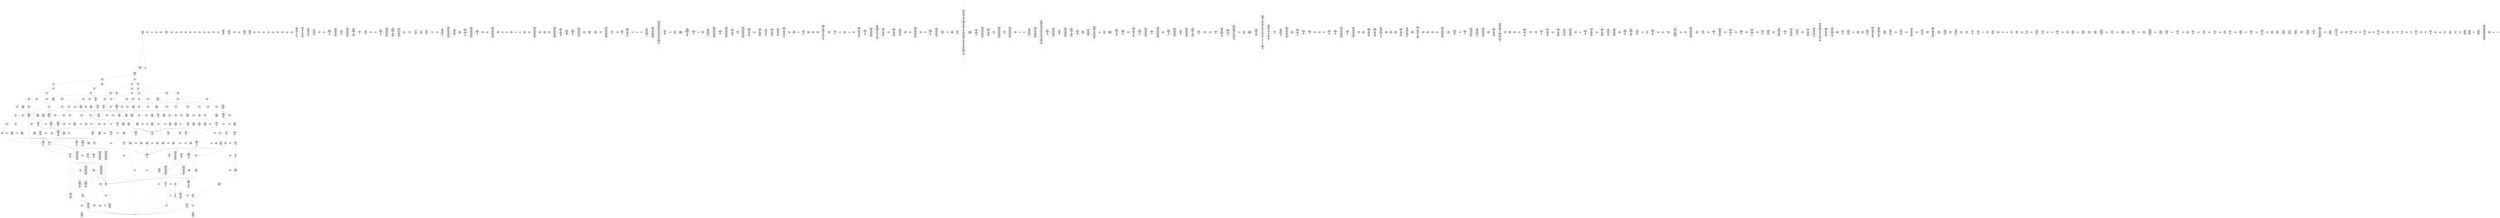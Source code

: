 /* Generated by GvGen v.1.0 (https://www.github.com/stricaud/gvgen) */

digraph G {
compound=true;
   node1 [label="[anywhere]"];
   node2 [label="# 0x0
PUSHX Data
PUSHX Data
MSTORE
CALLVALUE
ISZERO
PUSHX Data
JUMPI
"];
   node3 [label="# 0xc
PUSHX Data
REVERT
"];
   node4 [label="# 0x10
JUMPDEST
PUSHX LogicData
CALLDATASIZE
LT
PUSHX Data
JUMPI
"];
   node5 [label="# 0x1a
PUSHX Data
CALLDATALOAD
PUSHX BitData
SHR
PUSHX LogicData
GT
PUSHX Data
JUMPI
"];
   node6 [label="# 0x2b
PUSHX LogicData
GT
PUSHX Data
JUMPI
"];
   node7 [label="# 0x36
PUSHX LogicData
GT
PUSHX Data
JUMPI
"];
   node8 [label="# 0x41
PUSHX LogicData
GT
PUSHX Data
JUMPI
"];
   node9 [label="# 0x4c
PUSHX LogicData
EQ
PUSHX Data
JUMPI
"];
   node10 [label="# 0x57
PUSHX LogicData
EQ
PUSHX Data
JUMPI
"];
   node11 [label="# 0x62
PUSHX LogicData
EQ
PUSHX Data
JUMPI
"];
   node12 [label="# 0x6d
PUSHX LogicData
EQ
PUSHX Data
JUMPI
"];
   node13 [label="# 0x78
PUSHX Data
REVERT
"];
   node14 [label="# 0x7c
JUMPDEST
PUSHX LogicData
EQ
PUSHX Data
JUMPI
"];
   node15 [label="# 0x88
PUSHX LogicData
EQ
PUSHX Data
JUMPI
"];
   node16 [label="# 0x93
PUSHX LogicData
EQ
PUSHX Data
JUMPI
"];
   node17 [label="# 0x9e
PUSHX Data
REVERT
"];
   node18 [label="# 0xa2
JUMPDEST
PUSHX LogicData
GT
PUSHX Data
JUMPI
"];
   node19 [label="# 0xae
PUSHX LogicData
EQ
PUSHX Data
JUMPI
"];
   node20 [label="# 0xb9
PUSHX LogicData
EQ
PUSHX Data
JUMPI
"];
   node21 [label="# 0xc4
PUSHX LogicData
EQ
PUSHX Data
JUMPI
"];
   node22 [label="# 0xcf
PUSHX Data
REVERT
"];
   node23 [label="# 0xd3
JUMPDEST
PUSHX LogicData
EQ
PUSHX Data
JUMPI
"];
   node24 [label="# 0xdf
PUSHX LogicData
EQ
PUSHX Data
JUMPI
"];
   node25 [label="# 0xea
PUSHX LogicData
EQ
PUSHX Data
JUMPI
"];
   node26 [label="# 0xf5
PUSHX Data
REVERT
"];
   node27 [label="# 0xf9
JUMPDEST
PUSHX LogicData
GT
PUSHX Data
JUMPI
"];
   node28 [label="# 0x105
PUSHX LogicData
GT
PUSHX Data
JUMPI
"];
   node29 [label="# 0x110
PUSHX LogicData
EQ
PUSHX Data
JUMPI
"];
   node30 [label="# 0x11b
PUSHX LogicData
EQ
PUSHX Data
JUMPI
"];
   node31 [label="# 0x126
PUSHX LogicData
EQ
PUSHX Data
JUMPI
"];
   node32 [label="# 0x131
PUSHX LogicData
EQ
PUSHX Data
JUMPI
"];
   node33 [label="# 0x13c
PUSHX Data
REVERT
"];
   node34 [label="# 0x140
JUMPDEST
PUSHX LogicData
EQ
PUSHX Data
JUMPI
"];
   node35 [label="# 0x14c
PUSHX LogicData
EQ
PUSHX Data
JUMPI
"];
   node36 [label="# 0x157
PUSHX LogicData
EQ
PUSHX Data
JUMPI
"];
   node37 [label="# 0x162
PUSHX Data
REVERT
"];
   node38 [label="# 0x166
JUMPDEST
PUSHX LogicData
GT
PUSHX Data
JUMPI
"];
   node39 [label="# 0x172
PUSHX LogicData
EQ
PUSHX Data
JUMPI
"];
   node40 [label="# 0x17d
PUSHX LogicData
EQ
PUSHX Data
JUMPI
"];
   node41 [label="# 0x188
PUSHX LogicData
EQ
PUSHX Data
JUMPI
"];
   node42 [label="# 0x193
PUSHX Data
REVERT
"];
   node43 [label="# 0x197
JUMPDEST
PUSHX LogicData
EQ
PUSHX Data
JUMPI
"];
   node44 [label="# 0x1a3
PUSHX LogicData
EQ
PUSHX Data
JUMPI
"];
   node45 [label="# 0x1ae
PUSHX LogicData
EQ
PUSHX Data
JUMPI
"];
   node46 [label="# 0x1b9
PUSHX Data
REVERT
"];
   node47 [label="# 0x1bd
JUMPDEST
PUSHX LogicData
GT
PUSHX Data
JUMPI
"];
   node48 [label="# 0x1c9
PUSHX LogicData
GT
PUSHX Data
JUMPI
"];
   node49 [label="# 0x1d4
PUSHX LogicData
GT
PUSHX Data
JUMPI
"];
   node50 [label="# 0x1df
PUSHX LogicData
EQ
PUSHX Data
JUMPI
"];
   node51 [label="# 0x1ea
PUSHX LogicData
EQ
PUSHX Data
JUMPI
"];
   node52 [label="# 0x1f5
PUSHX LogicData
EQ
PUSHX Data
JUMPI
"];
   node53 [label="# 0x200
PUSHX LogicData
EQ
PUSHX Data
JUMPI
"];
   node54 [label="# 0x20b
PUSHX Data
REVERT
"];
   node55 [label="# 0x20f
JUMPDEST
PUSHX LogicData
EQ
PUSHX Data
JUMPI
"];
   node56 [label="# 0x21b
PUSHX LogicData
EQ
PUSHX Data
JUMPI
"];
   node57 [label="# 0x226
PUSHX LogicData
EQ
PUSHX Data
JUMPI
"];
   node58 [label="# 0x231
PUSHX Data
REVERT
"];
   node59 [label="# 0x235
JUMPDEST
PUSHX LogicData
GT
PUSHX Data
JUMPI
"];
   node60 [label="# 0x241
PUSHX LogicData
EQ
PUSHX Data
JUMPI
"];
   node61 [label="# 0x24c
PUSHX LogicData
EQ
PUSHX Data
JUMPI
"];
   node62 [label="# 0x257
PUSHX LogicData
EQ
PUSHX Data
JUMPI
"];
   node63 [label="# 0x262
PUSHX Data
REVERT
"];
   node64 [label="# 0x266
JUMPDEST
PUSHX LogicData
EQ
PUSHX Data
JUMPI
"];
   node65 [label="# 0x272
PUSHX LogicData
EQ
PUSHX Data
JUMPI
"];
   node66 [label="# 0x27d
PUSHX LogicData
EQ
PUSHX Data
JUMPI
"];
   node67 [label="# 0x288
PUSHX Data
REVERT
"];
   node68 [label="# 0x28c
JUMPDEST
PUSHX LogicData
GT
PUSHX Data
JUMPI
"];
   node69 [label="# 0x298
PUSHX LogicData
GT
PUSHX Data
JUMPI
"];
   node70 [label="# 0x2a3
PUSHX LogicData
EQ
PUSHX Data
JUMPI
"];
   node71 [label="# 0x2ae
PUSHX LogicData
EQ
PUSHX Data
JUMPI
"];
   node72 [label="# 0x2b9
PUSHX LogicData
EQ
PUSHX Data
JUMPI
"];
   node73 [label="# 0x2c4
PUSHX LogicData
EQ
PUSHX Data
JUMPI
"];
   node74 [label="# 0x2cf
PUSHX Data
REVERT
"];
   node75 [label="# 0x2d3
JUMPDEST
PUSHX LogicData
EQ
PUSHX Data
JUMPI
"];
   node76 [label="# 0x2df
PUSHX LogicData
EQ
PUSHX Data
JUMPI
"];
   node77 [label="# 0x2ea
PUSHX LogicData
EQ
PUSHX Data
JUMPI
"];
   node78 [label="# 0x2f5
PUSHX Data
REVERT
"];
   node79 [label="# 0x2f9
JUMPDEST
PUSHX LogicData
GT
PUSHX Data
JUMPI
"];
   node80 [label="# 0x305
PUSHX LogicData
EQ
PUSHX Data
JUMPI
"];
   node81 [label="# 0x310
PUSHX LogicData
EQ
PUSHX Data
JUMPI
"];
   node82 [label="# 0x31b
PUSHX LogicData
EQ
PUSHX Data
JUMPI
"];
   node83 [label="# 0x326
PUSHX Data
REVERT
"];
   node84 [label="# 0x32a
JUMPDEST
PUSHX LogicData
EQ
PUSHX Data
JUMPI
"];
   node85 [label="# 0x336
PUSHX LogicData
EQ
PUSHX Data
JUMPI
"];
   node86 [label="# 0x341
PUSHX LogicData
EQ
PUSHX Data
JUMPI
"];
   node87 [label="# 0x34c
JUMPDEST
PUSHX Data
REVERT
"];
   node88 [label="# 0x351
JUMPDEST
PUSHX Data
PUSHX Data
CALLDATASIZE
PUSHX Data
PUSHX Data
JUMP
"];
   node89 [label="# 0x35f
JUMPDEST
PUSHX Data
JUMP
"];
   node90 [label="# 0x364
JUMPDEST
STOP
"];
   node91 [label="# 0x366
JUMPDEST
PUSHX Data
PUSHX Data
CALLDATASIZE
PUSHX Data
PUSHX Data
JUMP
"];
   node92 [label="# 0x374
JUMPDEST
PUSHX Data
JUMP
"];
   node93 [label="# 0x379
JUMPDEST
PUSHX MemData
MLOAD
ISZERO
ISZERO
MSTORE
PUSHX ArithData
ADD
"];
   node94 [label="# 0x385
JUMPDEST
PUSHX MemData
MLOAD
SUB
RETURN
"];
   node95 [label="# 0x38e
JUMPDEST
PUSHX Data
PUSHX Data
CALLDATASIZE
PUSHX Data
PUSHX Data
JUMP
"];
   node96 [label="# 0x39c
JUMPDEST
PUSHX Data
JUMP
"];
   node97 [label="# 0x3a1
JUMPDEST
PUSHX Data
PUSHX Data
JUMP
"];
   node98 [label="# 0x3a9
JUMPDEST
PUSHX MemData
MLOAD
PUSHX Data
PUSHX Data
JUMP
"];
   node99 [label="# 0x3b6
JUMPDEST
PUSHX StorData
SLOAD
PUSHX Data
PUSHX ArithData
PUSHX BitData
PUSHX BitData
SHL
SUB
AND
JUMP
"];
   node100 [label="# 0x3c9
JUMPDEST
PUSHX MemData
MLOAD
PUSHX ArithData
PUSHX BitData
PUSHX BitData
SHL
SUB
AND
MSTORE
PUSHX ArithData
ADD
PUSHX Data
JUMP
"];
   node101 [label="# 0x3e1
JUMPDEST
PUSHX Data
PUSHX Data
CALLDATASIZE
PUSHX Data
PUSHX Data
JUMP
"];
   node102 [label="# 0x3ef
JUMPDEST
PUSHX Data
JUMP
"];
   node103 [label="# 0x3f4
JUMPDEST
PUSHX Data
PUSHX Data
CALLDATASIZE
PUSHX Data
PUSHX Data
JUMP
"];
   node104 [label="# 0x402
JUMPDEST
PUSHX Data
JUMP
"];
   node105 [label="# 0x407
JUMPDEST
PUSHX Data
PUSHX Data
JUMP
"];
   node106 [label="# 0x40f
JUMPDEST
PUSHX MemData
MLOAD
MSTORE
PUSHX ArithData
ADD
PUSHX Data
JUMP
"];
   node107 [label="# 0x41d
JUMPDEST
PUSHX StorData
SLOAD
PUSHX Data
JUMP
"];
   node108 [label="# 0x425
JUMPDEST
PUSHX StorData
SLOAD
PUSHX Data
PUSHX Data
DIV
PUSHX BitData
AND
JUMP
"];
   node109 [label="# 0x44a
JUMPDEST
PUSHX Data
PUSHX Data
JUMP
"];
   node110 [label="# 0x471
JUMPDEST
PUSHX Data
PUSHX Data
CALLDATASIZE
PUSHX Data
PUSHX Data
JUMP
"];
   node111 [label="# 0x47f
JUMPDEST
PUSHX Data
JUMP
"];
   node112 [label="# 0x484
JUMPDEST
PUSHX Data
PUSHX Data
CALLDATASIZE
PUSHX Data
PUSHX Data
JUMP
"];
   node113 [label="# 0x492
JUMPDEST
PUSHX Data
JUMP
"];
   node114 [label="# 0x497
JUMPDEST
PUSHX StorData
SLOAD
PUSHX Data
PUSHX ArithData
PUSHX BitData
PUSHX BitData
SHL
SUB
AND
JUMP
"];
   node115 [label="# 0x4aa
JUMPDEST
PUSHX Data
PUSHX Data
JUMP
"];
   node116 [label="# 0x4b2
JUMPDEST
PUSHX MemData
MLOAD
PUSHX BitData
AND
MSTORE
PUSHX ArithData
ADD
PUSHX Data
JUMP
"];
   node117 [label="# 0x4c4
JUMPDEST
PUSHX Data
PUSHX Data
JUMP
"];
   node118 [label="# 0x4cc
JUMPDEST
PUSHX Data
PUSHX Data
CALLDATASIZE
PUSHX Data
PUSHX Data
JUMP
"];
   node119 [label="# 0x4da
JUMPDEST
PUSHX Data
JUMP
"];
   node120 [label="# 0x4df
JUMPDEST
PUSHX Data
PUSHX Data
CALLDATASIZE
PUSHX Data
PUSHX Data
JUMP
"];
   node121 [label="# 0x4ed
JUMPDEST
PUSHX Data
JUMP
"];
   node122 [label="# 0x4f2
JUMPDEST
PUSHX Data
PUSHX Data
CALLDATASIZE
PUSHX Data
PUSHX Data
JUMP
"];
   node123 [label="# 0x500
JUMPDEST
PUSHX Data
JUMP
"];
   node124 [label="# 0x505
JUMPDEST
PUSHX Data
PUSHX Data
CALLDATASIZE
PUSHX Data
PUSHX Data
JUMP
"];
   node125 [label="# 0x513
JUMPDEST
PUSHX Data
JUMP
"];
   node126 [label="# 0x518
JUMPDEST
PUSHX Data
PUSHX Data
CALLDATASIZE
PUSHX Data
PUSHX Data
JUMP
"];
   node127 [label="# 0x526
JUMPDEST
PUSHX Data
JUMP
"];
   node128 [label="# 0x52b
JUMPDEST
PUSHX Data
PUSHX Data
CALLDATASIZE
PUSHX Data
PUSHX Data
JUMP
"];
   node129 [label="# 0x539
JUMPDEST
PUSHX Data
JUMP
"];
   node130 [label="# 0x53e
JUMPDEST
PUSHX Data
PUSHX Data
JUMP
"];
   node131 [label="# 0x546
JUMPDEST
PUSHX Data
PUSHX Data
CALLDATASIZE
PUSHX Data
PUSHX Data
JUMP
"];
   node132 [label="# 0x554
JUMPDEST
PUSHX Data
JUMP
"];
   node133 [label="# 0x559
JUMPDEST
PUSHX StorData
SLOAD
PUSHX Data
PUSHX ArithData
PUSHX BitData
PUSHX BitData
SHL
SUB
AND
JUMP
"];
   node134 [label="# 0x56c
JUMPDEST
PUSHX StorData
SLOAD
PUSHX Data
PUSHX ArithData
PUSHX BitData
PUSHX BitData
SHL
SUB
AND
JUMP
"];
   node135 [label="# 0x57f
JUMPDEST
PUSHX Data
PUSHX Data
CALLDATASIZE
PUSHX Data
PUSHX Data
JUMP
"];
   node136 [label="# 0x58d
JUMPDEST
PUSHX Data
PUSHX Data
MSTORE
PUSHX Data
MSTORE
PUSHX Data
SHA3
SLOAD
PUSHX BitData
AND
JUMP
"];
   node137 [label="# 0x5a5
JUMPDEST
PUSHX MemData
MLOAD
PUSHX BitData
AND
MSTORE
PUSHX ArithData
ADD
PUSHX Data
JUMP
"];
   node138 [label="# 0x5ba
JUMPDEST
PUSHX Data
PUSHX Data
CALLDATASIZE
PUSHX Data
PUSHX Data
JUMP
"];
   node139 [label="# 0x5c8
JUMPDEST
PUSHX Data
JUMP
"];
   node140 [label="# 0x5cd
JUMPDEST
PUSHX Data
PUSHX Data
JUMP
"];
   node141 [label="# 0x5d5
JUMPDEST
PUSHX Data
PUSHX Data
JUMP
"];
   node142 [label="# 0x5dd
JUMPDEST
PUSHX Data
PUSHX Data
CALLDATASIZE
PUSHX Data
PUSHX Data
JUMP
"];
   node143 [label="# 0x5eb
JUMPDEST
PUSHX Data
JUMP
"];
   node144 [label="# 0x5f0
JUMPDEST
PUSHX MemData
MLOAD
PUSHX BitData
AND
MSTORE
PUSHX ArithData
ADD
PUSHX Data
JUMP
"];
   node145 [label="# 0x60d
JUMPDEST
PUSHX Data
PUSHX Data
CALLDATASIZE
PUSHX Data
PUSHX Data
JUMP
"];
   node146 [label="# 0x61b
JUMPDEST
PUSHX Data
PUSHX Data
MSTORE
PUSHX Data
MSTORE
PUSHX Data
SHA3
SLOAD
JUMP
"];
   node147 [label="# 0x62d
JUMPDEST
PUSHX StorData
SLOAD
PUSHX ArithData
PUSHX BitData
PUSHX BitData
SHL
SUB
AND
PUSHX Data
JUMP
"];
   node148 [label="# 0x63e
JUMPDEST
PUSHX Data
PUSHX Data
JUMP
"];
   node149 [label="# 0x646
JUMPDEST
PUSHX Data
PUSHX Data
CALLDATASIZE
PUSHX Data
PUSHX Data
JUMP
"];
   node150 [label="# 0x654
JUMPDEST
PUSHX Data
JUMP
"];
   node151 [label="# 0x659
JUMPDEST
PUSHX Data
PUSHX Data
CALLDATASIZE
PUSHX Data
PUSHX Data
JUMP
"];
   node152 [label="# 0x667
JUMPDEST
PUSHX Data
JUMP
"];
   node153 [label="# 0x66c
JUMPDEST
PUSHX Data
PUSHX Data
JUMP
"];
   node154 [label="# 0x693
JUMPDEST
PUSHX Data
PUSHX Data
CALLDATASIZE
PUSHX Data
PUSHX Data
JUMP
"];
   node155 [label="# 0x6a1
JUMPDEST
PUSHX Data
JUMP
"];
   node156 [label="# 0x6a6
JUMPDEST
PUSHX Data
PUSHX Data
CALLDATASIZE
PUSHX Data
PUSHX Data
JUMP
"];
   node157 [label="# 0x6b4
JUMPDEST
PUSHX Data
JUMP
"];
   node158 [label="# 0x6b9
JUMPDEST
PUSHX StorData
SLOAD
PUSHX Data
PUSHX Data
DIV
PUSHX BitData
AND
JUMP
"];
   node159 [label="# 0x6df
JUMPDEST
PUSHX Data
PUSHX Data
CALLDATASIZE
PUSHX Data
PUSHX Data
JUMP
"];
   node160 [label="# 0x6ed
JUMPDEST
PUSHX Data
JUMP
"];
   node161 [label="# 0x6f2
JUMPDEST
PUSHX Data
PUSHX Data
CALLDATASIZE
PUSHX Data
PUSHX Data
JUMP
"];
   node162 [label="# 0x700
JUMPDEST
PUSHX Data
JUMP
"];
   node163 [label="# 0x705
JUMPDEST
PUSHX StorData
SLOAD
PUSHX Data
PUSHX Data
DIV
PUSHX BitData
AND
JUMP
"];
   node164 [label="# 0x72c
JUMPDEST
PUSHX Data
PUSHX Data
CALLDATASIZE
PUSHX Data
PUSHX Data
JUMP
"];
   node165 [label="# 0x73a
JUMPDEST
PUSHX Data
JUMP
"];
   node166 [label="# 0x73f
JUMPDEST
PUSHX Data
PUSHX Data
JUMP
"];
   node167 [label="# 0x766
JUMPDEST
PUSHX Data
PUSHX Data
JUMP
"];
   node168 [label="# 0x76e
JUMPDEST
PUSHX Data
PUSHX Data
CALLDATASIZE
PUSHX Data
PUSHX Data
JUMP
"];
   node169 [label="# 0x77c
JUMPDEST
PUSHX Data
JUMP
"];
   node170 [label="# 0x781
JUMPDEST
PUSHX Data
PUSHX Data
CALLDATASIZE
PUSHX Data
PUSHX Data
JUMP
"];
   node171 [label="# 0x78f
JUMPDEST
PUSHX Data
JUMP
"];
   node172 [label="# 0x794
JUMPDEST
PUSHX Data
PUSHX Data
CALLDATASIZE
PUSHX Data
PUSHX Data
JUMP
"];
   node173 [label="# 0x7a2
JUMPDEST
PUSHX Data
PUSHX Data
MSTORE
PUSHX Data
MSTORE
PUSHX Data
SHA3
SLOAD
PUSHX BitData
AND
PUSHX Data
DIV
AND
PUSHX Data
DIV
AND
PUSHX Data
DIV
AND
PUSHX Data
DIV
AND
JUMP
"];
   node174 [label="# 0x816
JUMPDEST
PUSHX Data
MLOAD
PUSHX BitData
AND
MSTORE
AND
PUSHX ArithData
ADD
MSTORE
AND
ADD
MSTORE
AND
PUSHX ArithData
ADD
MSTORE
AND
PUSHX ArithData
ADD
MSTORE
PUSHX ArithData
ADD
PUSHX Data
JUMP
"];
   node175 [label="# 0x84f
JUMPDEST
PUSHX Data
PUSHX Data
CALLDATASIZE
PUSHX Data
PUSHX Data
JUMP
"];
   node176 [label="# 0x85d
JUMPDEST
PUSHX Data
PUSHX Data
MSTORE
PUSHX Data
MSTORE
PUSHX Data
SHA3
MSTORE
MSTORE
SHA3
SLOAD
PUSHX BitData
AND
PUSHX Data
DIV
PUSHX BitData
AND
JUMP
"];
   node177 [label="# 0x898
JUMPDEST
PUSHX Data
MLOAD
PUSHX BitData
AND
MSTORE
PUSHX BitData
AND
PUSHX ArithData
ADD
MSTORE
ADD
PUSHX Data
JUMP
"];
   node178 [label="# 0x8c1
JUMPDEST
PUSHX Data
PUSHX Data
CALLDATASIZE
PUSHX Data
PUSHX Data
JUMP
"];
   node179 [label="# 0x8cf
JUMPDEST
PUSHX Data
JUMP
"];
   node180 [label="# 0x8d4
JUMPDEST
PUSHX Data
PUSHX Data
CALLDATASIZE
PUSHX Data
PUSHX Data
JUMP
"];
   node181 [label="# 0x8e2
JUMPDEST
PUSHX Data
JUMP
"];
   node182 [label="# 0x8e7
JUMPDEST
PUSHX StorData
SLOAD
PUSHX ArithData
PUSHX BitData
PUSHX BitData
SHL
SUB
AND
CALLER
EQ
PUSHX Data
JUMPI
"];
   node183 [label="# 0x8fa
PUSHX MemData
MLOAD
PUSHX BitData
PUSHX BitData
SHL
MSTORE
PUSHX Data
PUSHX ArithData
ADD
MSTORE
PUSHX ArithData
ADD
MSTORE
PUSHX Data
PUSHX ArithData
ADD
MSTORE
PUSHX ArithData
ADD
"];
   node184 [label="# 0x93d
JUMPDEST
PUSHX MemData
MLOAD
SUB
REVERT
"];
   node185 [label="# 0x946
JUMPDEST
PUSHX StorData
SLOAD
PUSHX Data
DIV
PUSHX BitData
AND
ISZERO
PUSHX Data
JUMPI
"];
   node186 [label="# 0x96b
PUSHX MemData
MLOAD
PUSHX BitData
PUSHX BitData
SHL
MSTORE
PUSHX Data
PUSHX ArithData
ADD
MSTORE
PUSHX Data
PUSHX ArithData
ADD
MSTORE
PUSHX Data
PUSHX ArithData
ADD
MSTORE
PUSHX ArithData
ADD
PUSHX Data
JUMP
"];
   node187 [label="# 0x9b2
JUMPDEST
PUSHX StorData
SLOAD
PUSHX BitData
AND
PUSHX ArithData
PUSHX BitData
PUSHX BitData
SHL
SUB
AND
OR
SSTORE
PUSHX MemData
MLOAD
MSTORE
PUSHX Data
PUSHX ArithData
ADD
"];
   node188 [label="# 0xa14
JUMPDEST
PUSHX MemData
MLOAD
SUB
LOGX
JUMP
"];
   node189 [label="# 0xa1f
JUMPDEST
PUSHX Data
PUSHX BitData
AND
PUSHX LogicData
EQ
PUSHX Data
JUMPI
"];
   node190 [label="# 0xa6c
PUSHX Data
PUSHX Data
JUMP
"];
   node191 [label="# 0xa75
JUMPDEST
JUMP
"];
   node192 [label="# 0xa7b
JUMPDEST
PUSHX StorData
SLOAD
PUSHX ArithData
PUSHX BitData
PUSHX BitData
SHL
SUB
AND
CALLER
EQ
PUSHX Data
JUMPI
"];
   node193 [label="# 0xa8e
PUSHX MemData
MLOAD
PUSHX BitData
PUSHX BitData
SHL
MSTORE
PUSHX Data
PUSHX ArithData
ADD
MSTORE
PUSHX Data
PUSHX ArithData
ADD
MSTORE
PUSHX Data
PUSHX ArithData
ADD
MSTORE
PUSHX ArithData
ADD
PUSHX Data
JUMP
"];
   node194 [label="# 0xad5
JUMPDEST
PUSHX StorData
SLOAD
PUSHX BitData
AND
PUSHX ArithData
PUSHX BitData
PUSHX BitData
SHL
SUB
AND
OR
SSTORE
PUSHX MemData
MLOAD
MSTORE
PUSHX Data
PUSHX ArithData
ADD
PUSHX Data
JUMP
"];
   node195 [label="# 0xb3b
JUMPDEST
PUSHX Data
PUSHX StorData
SLOAD
PUSHX Data
PUSHX Data
JUMP
"];
   node196 [label="# 0xb4a
JUMPDEST
PUSHX ArithData
ADD
PUSHX ArithData
DIV
MUL
PUSHX ArithData
ADD
PUSHX MemData
MLOAD
ADD
PUSHX Data
MSTORE
MSTORE
PUSHX ArithData
ADD
SLOAD
PUSHX Data
PUSHX Data
JUMP
"];
   node197 [label="# 0xb76
JUMPDEST
ISZERO
PUSHX Data
JUMPI
"];
   node198 [label="# 0xb7d
PUSHX LogicData
LT
PUSHX Data
JUMPI
"];
   node199 [label="# 0xb85
PUSHX ArithData
SLOAD
DIV
MUL
MSTORE
PUSHX ArithData
ADD
PUSHX Data
JUMP
"];
   node200 [label="# 0xb98
JUMPDEST
ADD
PUSHX Data
MSTORE
PUSHX Data
PUSHX Data
SHA3
"];
   node201 [label="# 0xba6
JUMPDEST
SLOAD
MSTORE
PUSHX ArithData
ADD
PUSHX ArithData
ADD
GT
PUSHX Data
JUMPI
"];
   node202 [label="# 0xbba
SUB
PUSHX BitData
AND
ADD
"];
   node203 [label="# 0xbc3
JUMPDEST
JUMP
"];
   node204 [label="# 0xbcd
JUMPDEST
PUSHX Data
MSTORE
PUSHX Data
PUSHX Data
MSTORE
PUSHX Data
SHA3
SLOAD
PUSHX ArithData
PUSHX BitData
PUSHX BitData
SHL
SUB
AND
PUSHX Data
JUMPI
"];
   node205 [label="# 0xbea
PUSHX MemData
MLOAD
PUSHX BitData
PUSHX BitData
SHL
MSTORE
PUSHX Data
PUSHX ArithData
ADD
MSTORE
PUSHX Data
PUSHX ArithData
ADD
MSTORE
PUSHX Data
PUSHX ArithData
ADD
MSTORE
PUSHX Data
PUSHX ArithData
ADD
MSTORE
PUSHX ArithData
ADD
PUSHX Data
JUMP
"];
   node206 [label="# 0xc57
JUMPDEST
PUSHX Data
MSTORE
PUSHX Data
PUSHX Data
MSTORE
PUSHX Data
SHA3
SLOAD
PUSHX ArithData
PUSHX BitData
PUSHX BitData
SHL
SUB
AND
JUMP
"];
   node207 [label="# 0xc73
JUMPDEST
PUSHX Data
PUSHX Data
PUSHX Data
JUMP
"];
   node208 [label="# 0xc7e
JUMPDEST
PUSHX ArithData
PUSHX BitData
PUSHX BitData
SHL
SUB
AND
PUSHX ArithData
PUSHX BitData
PUSHX BitData
SHL
SUB
AND
EQ
ISZERO
PUSHX Data
JUMPI
"];
   node209 [label="# 0xc9b
PUSHX MemData
MLOAD
PUSHX BitData
PUSHX BitData
SHL
MSTORE
PUSHX Data
PUSHX ArithData
ADD
MSTORE
PUSHX Data
PUSHX ArithData
ADD
MSTORE
PUSHX Data
PUSHX ArithData
ADD
MSTORE
PUSHX Data
PUSHX ArithData
ADD
MSTORE
PUSHX ArithData
ADD
PUSHX Data
JUMP
"];
   node210 [label="# 0xd08
JUMPDEST
CALLER
PUSHX ArithData
PUSHX BitData
PUSHX BitData
SHL
SUB
AND
EQ
PUSHX Data
JUMPI
"];
   node211 [label="# 0xd1a
PUSHX Data
CALLER
PUSHX Data
JUMP
"];
   node212 [label="# 0xd24
JUMPDEST
PUSHX Data
JUMPI
"];
   node213 [label="# 0xd29
PUSHX MemData
MLOAD
PUSHX BitData
PUSHX BitData
SHL
MSTORE
PUSHX Data
PUSHX ArithData
ADD
MSTORE
PUSHX Data
PUSHX ArithData
ADD
MSTORE
PUSHX Data
PUSHX ArithData
ADD
MSTORE
PUSHX Data
PUSHX ArithData
ADD
MSTORE
PUSHX ArithData
ADD
PUSHX Data
JUMP
"];
   node214 [label="# 0xd96
JUMPDEST
PUSHX Data
PUSHX Data
JUMP
"];
   node215 [label="# 0xda0
JUMPDEST
JUMP
"];
   node216 [label="# 0xda5
JUMPDEST
PUSHX StorData
SLOAD
PUSHX Data
PUSHX ArithData
PUSHX BitData
PUSHX BitData
SHL
SUB
AND
CALLER
EQ
PUSHX Data
JUMPI
"];
   node217 [label="# 0xdbb
PUSHX MemData
MLOAD
PUSHX BitData
PUSHX BitData
SHL
MSTORE
PUSHX Data
PUSHX ArithData
ADD
MSTORE
PUSHX Data
PUSHX ArithData
ADD
MSTORE
PUSHX Data
PUSHX ArithData
ADD
MSTORE
PUSHX ArithData
ADD
PUSHX Data
JUMP
"];
   node218 [label="# 0xe02
JUMPDEST
PUSHX LogicData
PUSHX StorData
SLOAD
GT
ISZERO
ISZERO
PUSHX Data
JUMPI
"];
   node219 [label="# 0xe11
PUSHX Data
PUSHX StorData
SLOAD
PUSHX Data
PUSHX Data
JUMP
"];
   node220 [label="# 0xe20
JUMPDEST
ISZERO
"];
   node221 [label="# 0xe22
JUMPDEST
ISZERO
PUSHX Data
JUMPI
"];
   node222 [label="# 0xe28
PUSHX StorData
SLOAD
PUSHX StorData
SLOAD
PUSHX Data
PUSHX ArithData
PUSHX BitData
PUSHX BitData
SHL
SUB
AND
PUSHX Data
PUSHX Data
PUSHX Data
JUMP
"];
   node223 [label="# 0xe47
JUMPDEST
SSTORE
PUSHX Data
JUMP
"];
   node224 [label="# 0xe50
JUMPDEST
"];
   node225 [label="# 0xe52
JUMPDEST
PUSHX StorData
SLOAD
PUSHX StorData
SLOAD
PUSHX Data
PUSHX ArithData
PUSHX BitData
PUSHX BitData
SHL
SUB
AND
PUSHX Data
PUSHX Data
PUSHX Data
JUMP
"];
   node226 [label="# 0xe72
JUMPDEST
JUMP
"];
   node227 [label="# 0xe77
JUMPDEST
PUSHX Data
CALLER
PUSHX Data
JUMP
"];
   node228 [label="# 0xe81
JUMPDEST
PUSHX Data
JUMPI
"];
   node229 [label="# 0xe86
PUSHX MemData
MLOAD
PUSHX BitData
PUSHX BitData
SHL
MSTORE
PUSHX Data
PUSHX ArithData
ADD
MSTORE
PUSHX Data
PUSHX ArithData
ADD
MSTORE
PUSHX Data
PUSHX ArithData
ADD
MSTORE
PUSHX Data
PUSHX ArithData
ADD
MSTORE
PUSHX ArithData
ADD
PUSHX Data
JUMP
"];
   node230 [label="# 0xef3
JUMPDEST
PUSHX Data
PUSHX Data
JUMP
"];
   node231 [label="# 0xefe
JUMPDEST
PUSHX Data
PUSHX Data
PUSHX Data
JUMP
"];
   node232 [label="# 0xf09
JUMPDEST
LT
PUSHX Data
JUMPI
"];
   node233 [label="# 0xf10
PUSHX MemData
MLOAD
PUSHX BitData
PUSHX BitData
SHL
MSTORE
PUSHX Data
PUSHX ArithData
ADD
MSTORE
PUSHX Data
PUSHX ArithData
ADD
MSTORE
PUSHX Data
PUSHX ArithData
ADD
MSTORE
PUSHX Data
PUSHX ArithData
ADD
MSTORE
PUSHX ArithData
ADD
PUSHX Data
JUMP
"];
   node234 [label="# 0xf7d
JUMPDEST
PUSHX ArithData
PUSHX BitData
PUSHX BitData
SHL
SUB
AND
PUSHX Data
MSTORE
PUSHX Data
PUSHX Data
MSTORE
PUSHX Data
SHA3
MSTORE
MSTORE
SHA3
SLOAD
JUMP
"];
   node235 [label="# 0xfa6
JUMPDEST
PUSHX StorData
SLOAD
PUSHX ArithData
PUSHX BitData
PUSHX BitData
SHL
SUB
AND
CALLER
EQ
PUSHX Data
JUMPI
"];
   node236 [label="# 0xfb9
PUSHX MemData
MLOAD
PUSHX BitData
PUSHX BitData
SHL
MSTORE
PUSHX Data
PUSHX ArithData
ADD
MSTORE
PUSHX ArithData
ADD
MSTORE
PUSHX Data
PUSHX ArithData
ADD
MSTORE
PUSHX ArithData
ADD
PUSHX Data
JUMP
"];
   node237 [label="# 0x1000
JUMPDEST
PUSHX StorData
SLOAD
PUSHX Data
DIV
PUSHX BitData
AND
ISZERO
PUSHX Data
JUMPI
"];
   node238 [label="# 0x1025
PUSHX MemData
MLOAD
PUSHX BitData
PUSHX BitData
SHL
MSTORE
PUSHX Data
PUSHX ArithData
ADD
MSTORE
PUSHX Data
PUSHX ArithData
ADD
MSTORE
PUSHX Data
PUSHX ArithData
ADD
MSTORE
PUSHX ArithData
ADD
PUSHX Data
JUMP
"];
   node239 [label="# 0x106c
JUMPDEST
PUSHX StorData
SLOAD
PUSHX BitData
AND
PUSHX BitData
OR
SSTORE
PUSHX MemData
MLOAD
PUSHX Data
PUSHX Data
LOGX
JUMP
"];
   node240 [label="# 0x10d7
JUMPDEST
PUSHX Data
PUSHX MemData
MLOAD
PUSHX ArithData
ADD
PUSHX Data
MSTORE
PUSHX Data
MSTORE
PUSHX Data
JUMP
"];
   node241 [label="# 0x10f2
JUMPDEST
PUSHX StorData
SLOAD
PUSHX ArithData
PUSHX BitData
PUSHX BitData
SHL
SUB
AND
CALLER
EQ
PUSHX Data
JUMPI
"];
   node242 [label="# 0x1105
PUSHX MemData
MLOAD
PUSHX BitData
PUSHX BitData
SHL
MSTORE
PUSHX Data
PUSHX ArithData
ADD
MSTORE
PUSHX Data
PUSHX ArithData
ADD
MSTORE
PUSHX Data
PUSHX ArithData
ADD
MSTORE
PUSHX ArithData
ADD
PUSHX Data
JUMP
"];
   node243 [label="# 0x114c
JUMPDEST
PUSHX Data
PUSHX Data
JUMP
"];
   node244 [label="# 0x1155
JUMPDEST
PUSHX MemData
MLOAD
PUSHX Data
PUSHX Data
LOGX
JUMP
"];
   node245 [label="# 0x1183
JUMPDEST
PUSHX Data
PUSHX Data
PUSHX StorData
SLOAD
JUMP
"];
   node246 [label="# 0x118e
JUMPDEST
LT
PUSHX Data
JUMPI
"];
   node247 [label="# 0x1195
PUSHX MemData
MLOAD
PUSHX BitData
PUSHX BitData
SHL
MSTORE
PUSHX Data
PUSHX ArithData
ADD
MSTORE
PUSHX Data
PUSHX ArithData
ADD
MSTORE
PUSHX Data
PUSHX ArithData
ADD
MSTORE
PUSHX Data
PUSHX ArithData
ADD
MSTORE
PUSHX ArithData
ADD
PUSHX Data
JUMP
"];
   node248 [label="# 0x1202
JUMPDEST
PUSHX StorData
SLOAD
LT
PUSHX Data
JUMPI
"];
   node249 [label="# 0x120e
PUSHX Data
PUSHX Data
JUMP
"];
   node250 [label="# 0x1215
JUMPDEST
PUSHX Data
MSTORE
PUSHX Data
PUSHX Data
SHA3
ADD
SLOAD
JUMP
"];
   node251 [label="# 0x1227
JUMPDEST
PUSHX ArithData
PUSHX BitData
PUSHX BitData
SHL
SUB
AND
PUSHX Data
MSTORE
PUSHX Data
PUSHX Data
MSTORE
PUSHX Data
SHA3
SLOAD
AND
ISZERO
PUSHX Data
JUMPI
"];
   node252 [label="# 0x124b
PUSHX Data
JUMP
"];
   node253 [label="# 0x1250
JUMPDEST
"];
   node254 [label="# 0x1252
JUMPDEST
JUMP
"];
   node255 [label="# 0x1259
JUMPDEST
PUSHX Data
MSTORE
PUSHX Data
PUSHX Data
MSTORE
PUSHX Data
SHA3
SLOAD
PUSHX Data
PUSHX ArithData
PUSHX BitData
PUSHX BitData
SHL
SUB
AND
PUSHX Data
JUMPI
"];
   node256 [label="# 0x1279
PUSHX MemData
MLOAD
PUSHX BitData
PUSHX BitData
SHL
MSTORE
PUSHX Data
PUSHX ArithData
ADD
MSTORE
PUSHX Data
PUSHX ArithData
ADD
MSTORE
PUSHX Data
PUSHX ArithData
ADD
MSTORE
PUSHX Data
PUSHX ArithData
ADD
MSTORE
PUSHX ArithData
ADD
PUSHX Data
JUMP
"];
   node257 [label="# 0x12e6
JUMPDEST
PUSHX StorData
SLOAD
PUSHX Data
MSTORE
PUSHX Data
PUSHX Data
MSTORE
PUSHX MemData
SHA3
MLOAD
PUSHX Data
MSTORE
PUSHX ArithData
ADD
MSTORE
SLOAD
PUSHX BitData
AND
PUSHX ArithData
ADD
MSTORE
PUSHX BitData
SHR
AND
PUSHX ArithData
ADD
MSTORE
PUSHX BitData
SHR
AND
PUSHX ArithData
ADD
MSTORE
PUSHX BitData
SHR
AND
PUSHX ArithData
ADD
MSTORE
PUSHX BitData
SHR
AND
PUSHX ArithData
ADD
MSTORE
PUSHX ArithData
PUSHX BitData
PUSHX BitData
SHL
SUB
AND
PUSHX Data
PUSHX ArithData
ADD
"];
   node258 [label="# 0x137c
JUMPDEST
PUSHX Data
PUSHX MemData
MLOAD
SUB
EXTCODESIZE
ISZERO
ISZERO
PUSHX Data
JUMPI
"];
   node259 [label="# 0x1390
PUSHX Data
REVERT
"];
   node260 [label="# 0x1394
JUMPDEST
GAS
STATICCALL
ISZERO
ISZERO
PUSHX Data
JUMPI
"];
   node261 [label="# 0x139f
RETURNDATASIZE
PUSHX Data
RETURNDATACOPY
RETURNDATASIZE
PUSHX Data
REVERT
"];
   node262 [label="# 0x13a8
JUMPDEST
PUSHX MemData
MLOAD
RETURNDATASIZE
PUSHX Data
RETURNDATACOPY
PUSHX ArithData
RETURNDATASIZE
ADD
PUSHX BitData
NOT
AND
ADD
PUSHX Data
MSTORE
PUSHX Data
ADD
PUSHX Data
JUMP
"];
   node263 [label="# 0x13d0
JUMPDEST
PUSHX ArithData
PUSHX BitData
PUSHX BitData
SHL
SUB
AND
PUSHX Data
JUMPI
"];
   node264 [label="# 0x13df
CALLER
"];
   node265 [label="# 0x13e1
JUMPDEST
PUSHX Data
CALLER
PUSHX Data
JUMP
"];
   node266 [label="# 0x13eb
JUMPDEST
JUMP
"];
   node267 [label="# 0x13ee
JUMPDEST
PUSHX StorData
SLOAD
PUSHX ArithData
PUSHX BitData
PUSHX BitData
SHL
SUB
AND
CALLER
EQ
PUSHX Data
JUMPI
"];
   node268 [label="# 0x1401
PUSHX MemData
MLOAD
PUSHX BitData
PUSHX BitData
SHL
MSTORE
PUSHX Data
PUSHX ArithData
ADD
MSTORE
PUSHX ArithData
ADD
MSTORE
PUSHX Data
PUSHX ArithData
ADD
MSTORE
PUSHX ArithData
ADD
PUSHX Data
JUMP
"];
   node269 [label="# 0x1448
JUMPDEST
PUSHX StorData
SLOAD
PUSHX Data
DIV
PUSHX BitData
AND
ISZERO
PUSHX Data
JUMPI
"];
   node270 [label="# 0x146e
PUSHX MemData
MLOAD
PUSHX BitData
PUSHX BitData
SHL
MSTORE
PUSHX Data
PUSHX ArithData
ADD
MSTORE
PUSHX Data
PUSHX ArithData
ADD
MSTORE
PUSHX Data
PUSHX ArithData
ADD
MSTORE
PUSHX ArithData
ADD
PUSHX Data
JUMP
"];
   node271 [label="# 0x14b5
JUMPDEST
PUSHX StorData
SLOAD
PUSHX BitData
AND
PUSHX BitData
OR
SSTORE
PUSHX MemData
MLOAD
PUSHX Data
PUSHX Data
LOGX
JUMP
"];
   node272 [label="# 0x1521
JUMPDEST
PUSHX Data
MSTORE
PUSHX Data
PUSHX Data
MSTORE
PUSHX Data
SHA3
SLOAD
PUSHX ArithData
PUSHX BitData
PUSHX BitData
SHL
SUB
AND
PUSHX Data
JUMPI
"];
   node273 [label="# 0x153f
PUSHX MemData
MLOAD
PUSHX BitData
PUSHX BitData
SHL
MSTORE
PUSHX Data
PUSHX ArithData
ADD
MSTORE
PUSHX Data
PUSHX ArithData
ADD
MSTORE
PUSHX Data
PUSHX ArithData
ADD
MSTORE
PUSHX Data
PUSHX ArithData
ADD
MSTORE
PUSHX ArithData
ADD
PUSHX Data
JUMP
"];
   node274 [label="# 0x15ac
JUMPDEST
PUSHX Data
PUSHX ArithData
PUSHX BitData
PUSHX BitData
SHL
SUB
AND
PUSHX Data
JUMPI
"];
   node275 [label="# 0x15bd
PUSHX MemData
MLOAD
PUSHX BitData
PUSHX BitData
SHL
MSTORE
PUSHX Data
PUSHX ArithData
ADD
MSTORE
PUSHX Data
PUSHX ArithData
ADD
MSTORE
PUSHX Data
PUSHX ArithData
ADD
MSTORE
PUSHX Data
PUSHX ArithData
ADD
MSTORE
PUSHX ArithData
ADD
PUSHX Data
JUMP
"];
   node276 [label="# 0x162a
JUMPDEST
PUSHX ArithData
PUSHX BitData
PUSHX BitData
SHL
SUB
AND
PUSHX Data
MSTORE
PUSHX Data
PUSHX Data
MSTORE
PUSHX Data
SHA3
SLOAD
JUMP
"];
   node277 [label="# 0x1646
JUMPDEST
PUSHX StorData
SLOAD
PUSHX ArithData
PUSHX BitData
PUSHX BitData
SHL
SUB
AND
CALLER
EQ
PUSHX Data
JUMPI
"];
   node278 [label="# 0x1659
PUSHX MemData
MLOAD
PUSHX BitData
PUSHX BitData
SHL
MSTORE
PUSHX Data
PUSHX ArithData
ADD
MSTORE
PUSHX ArithData
ADD
MSTORE
PUSHX Data
PUSHX ArithData
ADD
MSTORE
PUSHX ArithData
ADD
PUSHX Data
JUMP
"];
   node279 [label="# 0x16a0
JUMPDEST
PUSHX Data
PUSHX Data
PUSHX Data
JUMP
"];
   node280 [label="# 0x16aa
JUMPDEST
JUMP
"];
   node281 [label="# 0x16ac
JUMPDEST
PUSHX StorData
SLOAD
PUSHX ArithData
PUSHX BitData
PUSHX BitData
SHL
SUB
AND
CALLER
EQ
PUSHX Data
JUMPI
"];
   node282 [label="# 0x16bf
PUSHX MemData
MLOAD
PUSHX BitData
PUSHX BitData
SHL
MSTORE
PUSHX Data
PUSHX ArithData
ADD
MSTORE
PUSHX ArithData
ADD
MSTORE
PUSHX Data
PUSHX ArithData
ADD
MSTORE
PUSHX ArithData
ADD
PUSHX Data
JUMP
"];
   node283 [label="# 0x1706
JUMPDEST
PUSHX StorData
SLOAD
PUSHX Data
DIV
PUSHX BitData
AND
ISZERO
PUSHX Data
JUMPI
"];
   node284 [label="# 0x172a
PUSHX MemData
MLOAD
PUSHX BitData
PUSHX BitData
SHL
MSTORE
PUSHX Data
PUSHX ArithData
ADD
MSTORE
PUSHX Data
PUSHX ArithData
ADD
MSTORE
PUSHX Data
PUSHX ArithData
ADD
MSTORE
PUSHX ArithData
ADD
PUSHX Data
JUMP
"];
   node285 [label="# 0x1771
JUMPDEST
PUSHX StorData
SLOAD
PUSHX BitData
AND
PUSHX BitData
OR
SSTORE
PUSHX MemData
MLOAD
PUSHX Data
PUSHX Data
LOGX
JUMP
"];
   node286 [label="# 0x17db
JUMPDEST
PUSHX Data
NUMBER
LT
PUSHX Data
JUMPI
"];
   node287 [label="# 0x17e5
PUSHX MemData
MLOAD
PUSHX BitData
PUSHX BitData
SHL
MSTORE
PUSHX Data
PUSHX ArithData
ADD
MSTORE
PUSHX Data
PUSHX ArithData
ADD
MSTORE
PUSHX Data
PUSHX ArithData
ADD
MSTORE
PUSHX Data
PUSHX ArithData
ADD
MSTORE
PUSHX ArithData
ADD
PUSHX Data
JUMP
"];
   node288 [label="# 0x1852
JUMPDEST
PUSHX ArithData
PUSHX BitData
PUSHX BitData
SHL
SUB
AND
PUSHX Data
MSTORE
PUSHX Data
PUSHX Data
MSTORE
PUSHX Data
SHA3
SLOAD
PUSHX BitData
AND
PUSHX Data
JUMPI
"];
   node289 [label="# 0x1877
PUSHX Data
PUSHX Data
JUMP
"];
   node290 [label="# 0x1880
JUMPDEST
PUSHX ArithData
PUSHX BitData
PUSHX BitData
SHL
SUB
AND
PUSHX Data
MSTORE
PUSHX Data
PUSHX Data
MSTORE
PUSHX Data
SHA3
PUSHX Data
PUSHX Data
PUSHX Data
JUMP
"];
   node291 [label="# 0x18a5
JUMPDEST
PUSHX BitData
AND
MSTORE
PUSHX ArithData
ADD
MSTORE
PUSHX ArithData
ADD
PUSHX Data
SHA3
SLOAD
AND
GT
PUSHX Data
JUMPI
"];
   node292 [label="# 0x18c5
PUSHX ArithData
PUSHX BitData
PUSHX BitData
SHL
SUB
AND
PUSHX Data
MSTORE
PUSHX Data
PUSHX Data
MSTORE
PUSHX Data
SHA3
PUSHX Data
PUSHX Data
PUSHX Data
JUMP
"];
   node293 [label="# 0x18e8
JUMPDEST
PUSHX BitData
AND
MSTORE
PUSHX ArithData
ADD
MSTORE
PUSHX ArithData
ADD
PUSHX Data
SHA3
SLOAD
PUSHX Data
DIV
PUSHX BitData
AND
PUSHX Data
JUMP
"];
   node294 [label="# 0x191e
JUMPDEST
PUSHX ArithData
PUSHX BitData
PUSHX BitData
SHL
SUB
AND
PUSHX Data
MSTORE
PUSHX Data
PUSHX Data
MSTORE
PUSHX Data
SHA3
MSTORE
MSTORE
SHA3
SLOAD
PUSHX BitData
AND
LT
ISZERO
PUSHX Data
JUMPI
"];
   node295 [label="# 0x1950
PUSHX Data
PUSHX Data
JUMP
"];
   node296 [label="# 0x1959
JUMPDEST
PUSHX Data
PUSHX Data
PUSHX Data
PUSHX Data
JUMP
"];
   node297 [label="# 0x1967
JUMPDEST
"];
   node298 [label="# 0x196a
JUMPDEST
PUSHX BitData
AND
PUSHX BitData
AND
GT
ISZERO
PUSHX Data
JUMPI
"];
   node299 [label="# 0x197f
PUSHX Data
PUSHX Data
PUSHX Data
PUSHX Data
JUMP
"];
   node300 [label="# 0x198c
JUMPDEST
PUSHX Data
PUSHX Data
JUMP
"];
   node301 [label="# 0x1996
JUMPDEST
PUSHX Data
PUSHX Data
JUMP
"];
   node302 [label="# 0x19a0
JUMPDEST
PUSHX ArithData
PUSHX BitData
PUSHX BitData
SHL
SUB
AND
PUSHX Data
MSTORE
PUSHX Data
PUSHX ArithData
MSTORE
PUSHX Data
SHA3
PUSHX BitData
AND
MSTORE
MSTORE
SHA3
MLOAD
ADD
MSTORE
SLOAD
AND
MSTORE
PUSHX Data
DIV
PUSHX BitData
AND
ADD
MSTORE
EQ
ISZERO
PUSHX Data
JUMPI
"];
   node303 [label="# 0x1a04
PUSHX ArithData
ADD
MLOAD
PUSHX Data
JUMP
"];
   node304 [label="# 0x1a13
JUMPDEST
MLOAD
PUSHX BitData
AND
GT
ISZERO
PUSHX Data
JUMPI
"];
   node305 [label="# 0x1a23
PUSHX Data
JUMP
"];
   node306 [label="# 0x1a2a
JUMPDEST
PUSHX Data
PUSHX Data
PUSHX Data
JUMP
"];
   node307 [label="# 0x1a35
JUMPDEST
"];
   node308 [label="# 0x1a38
JUMPDEST
PUSHX Data
JUMP
"];
   node309 [label="# 0x1a3f
JUMPDEST
PUSHX ArithData
PUSHX BitData
PUSHX BitData
SHL
SUB
AND
PUSHX Data
MSTORE
PUSHX Data
PUSHX Data
MSTORE
PUSHX Data
SHA3
PUSHX BitData
AND
MSTORE
MSTORE
SHA3
SLOAD
PUSHX BitData
PUSHX Data
DIV
AND
JUMP
"];
   node310 [label="# 0x1a8a
JUMPDEST
PUSHX Data
PUSHX StorData
SLOAD
PUSHX Data
PUSHX Data
JUMP
"];
   node311 [label="# 0x1a99
JUMPDEST
PUSHX ArithData
PUSHX BitData
PUSHX BitData
SHL
SUB
AND
CALLER
EQ
ISZERO
PUSHX Data
JUMPI
"];
   node312 [label="# 0x1aab
PUSHX MemData
MLOAD
PUSHX BitData
PUSHX BitData
SHL
MSTORE
PUSHX Data
PUSHX ArithData
ADD
MSTORE
PUSHX Data
PUSHX ArithData
ADD
MSTORE
PUSHX Data
PUSHX ArithData
ADD
MSTORE
PUSHX ArithData
ADD
PUSHX Data
JUMP
"];
   node313 [label="# 0x1af2
JUMPDEST
CALLER
PUSHX Data
MSTORE
PUSHX Data
PUSHX ArithData
MSTORE
PUSHX MemData
SHA3
PUSHX ArithData
PUSHX BitData
PUSHX BitData
SHL
SUB
AND
MSTORE
MSTORE
SHA3
SLOAD
PUSHX BitData
AND
ISZERO
ISZERO
OR
SSTORE
MLOAD
MSTORE
PUSHX Data
ADD
PUSHX MemData
MLOAD
SUB
LOGX
JUMP
"];
   node314 [label="# 0x1b7c
JUMPDEST
PUSHX ArithData
PUSHX BitData
PUSHX BitData
SHL
SUB
AND
PUSHX Data
MSTORE
PUSHX Data
PUSHX Data
MSTORE
PUSHX Data
SHA3
SLOAD
PUSHX BitData
AND
PUSHX Data
JUMPI
"];
   node315 [label="# 0x1ba1
PUSHX Data
PUSHX Data
JUMP
"];
   node316 [label="# 0x1ba7
JUMPDEST
PUSHX ArithData
PUSHX BitData
PUSHX BitData
SHL
SUB
AND
PUSHX Data
MSTORE
PUSHX Data
PUSHX Data
MSTORE
PUSHX Data
SHA3
PUSHX Data
PUSHX Data
PUSHX Data
JUMP
"];
   node317 [label="# 0x1bcb
JUMPDEST
PUSHX BitData
AND
MSTORE
PUSHX ArithData
ADD
MSTORE
PUSHX ArithData
ADD
PUSHX Data
SHA3
SLOAD
PUSHX Data
DIV
PUSHX BitData
AND
JUMP
"];
   node318 [label="# 0x1bff
JUMPDEST
PUSHX Data
CALLER
PUSHX Data
JUMP
"];
   node319 [label="# 0x1c09
JUMPDEST
PUSHX Data
JUMPI
"];
   node320 [label="# 0x1c0e
PUSHX MemData
MLOAD
PUSHX BitData
PUSHX BitData
SHL
MSTORE
PUSHX Data
PUSHX ArithData
ADD
MSTORE
PUSHX Data
PUSHX ArithData
ADD
MSTORE
PUSHX Data
PUSHX ArithData
ADD
MSTORE
PUSHX Data
PUSHX ArithData
ADD
MSTORE
PUSHX ArithData
ADD
PUSHX Data
JUMP
"];
   node321 [label="# 0x1c7b
JUMPDEST
PUSHX Data
PUSHX Data
JUMP
"];
   node322 [label="# 0x1c87
JUMPDEST
JUMP
"];
   node323 [label="# 0x1c8d
JUMPDEST
PUSHX StorData
SLOAD
PUSHX ArithData
PUSHX BitData
PUSHX BitData
SHL
SUB
AND
CALLER
EQ
PUSHX Data
JUMPI
"];
   node324 [label="# 0x1ca0
PUSHX MemData
MLOAD
PUSHX BitData
PUSHX BitData
SHL
MSTORE
PUSHX Data
PUSHX ArithData
ADD
MSTORE
PUSHX ArithData
ADD
MSTORE
PUSHX Data
PUSHX ArithData
ADD
MSTORE
PUSHX ArithData
ADD
PUSHX Data
JUMP
"];
   node325 [label="# 0x1ce7
JUMPDEST
MLOAD
PUSHX Data
PUSHX Data
PUSHX ArithData
ADD
PUSHX Data
JUMP
"];
   node326 [label="# 0x1cfa
JUMPDEST
JUMP
"];
   node327 [label="# 0x1cfe
JUMPDEST
PUSHX Data
PUSHX Data
PUSHX Data
PUSHX Data
JUMP
"];
   node328 [label="# 0x1d29
JUMPDEST
MLOAD
PUSHX ArithData
ADD
SHA3
PUSHX Data
CHAINID
JUMP
"];
   node329 [label="# 0x1d37
JUMPDEST
PUSHX Data
MLOAD
PUSHX ArithData
ADD
MSTORE
ADD
MSTORE
PUSHX ArithData
ADD
MSTORE
ADDRESS
PUSHX ArithData
ADD
MSTORE
MLOAD
SUB
ADD
MSTORE
PUSHX ArithData
ADD
MSTORE
MLOAD
ADD
SHA3
PUSHX Data
PUSHX ArithData
ADD
MSTORE
PUSHX ArithData
PUSHX BitData
PUSHX BitData
SHL
SUB
AND
PUSHX ArithData
ADD
MSTORE
PUSHX ArithData
ADD
MSTORE
PUSHX ArithData
ADD
MSTORE
MLOAD
SUB
ADD
MSTORE
PUSHX ArithData
ADD
MSTORE
MLOAD
ADD
SHA3
PUSHX Data
PUSHX ArithData
ADD
MSTORE
PUSHX ArithData
ADD
MSTORE
PUSHX ArithData
ADD
MSTORE
PUSHX Data
PUSHX ArithData
ADD
PUSHX Data
MLOAD
PUSHX BitData
NOT
SUB
ADD
MSTORE
MSTORE
MLOAD
PUSHX ArithData
ADD
SHA3
PUSHX Data
MSTORE
ADD
MSTORE
MSTORE
PUSHX BitData
AND
ADD
MSTORE
PUSHX ArithData
ADD
MSTORE
PUSHX ArithData
ADD
MSTORE
PUSHX Data
PUSHX ArithData
ADD
PUSHX Data
PUSHX MemData
MLOAD
PUSHX ArithData
SUB
SUB
GAS
STATICCALL
ISZERO
ISZERO
PUSHX Data
JUMPI
"];
   node330 [label="# 0x1e75
RETURNDATASIZE
PUSHX Data
RETURNDATACOPY
RETURNDATASIZE
PUSHX Data
REVERT
"];
   node331 [label="# 0x1e7e
JUMPDEST
PUSHX MemData
MLOAD
PUSHX BitData
NOT
ADD
MLOAD
PUSHX ArithData
PUSHX BitData
PUSHX BitData
SHL
SUB
AND
PUSHX Data
JUMPI
"];
   node332 [label="# 0x1e9a
PUSHX MemData
MLOAD
PUSHX BitData
PUSHX BitData
SHL
MSTORE
PUSHX Data
PUSHX ArithData
ADD
MSTORE
PUSHX Data
PUSHX ArithData
ADD
MSTORE
PUSHX Data
PUSHX ArithData
ADD
MSTORE
PUSHX Data
PUSHX ArithData
ADD
MSTORE
PUSHX ArithData
ADD
PUSHX Data
JUMP
"];
   node333 [label="# 0x1f07
JUMPDEST
PUSHX ArithData
PUSHX BitData
PUSHX BitData
SHL
SUB
AND
PUSHX Data
MSTORE
PUSHX Data
PUSHX Data
MSTORE
PUSHX Data
SHA3
SLOAD
PUSHX Data
PUSHX Data
JUMP
"];
   node334 [label="# 0x1f2b
JUMPDEST
SSTORE
EQ
PUSHX Data
JUMPI
"];
   node335 [label="# 0x1f36
PUSHX MemData
MLOAD
PUSHX BitData
PUSHX BitData
SHL
MSTORE
PUSHX Data
PUSHX ArithData
ADD
MSTORE
PUSHX Data
PUSHX ArithData
ADD
MSTORE
PUSHX Data
PUSHX ArithData
ADD
MSTORE
PUSHX Data
PUSHX ArithData
ADD
MSTORE
PUSHX ArithData
ADD
PUSHX Data
JUMP
"];
   node336 [label="# 0x1fa3
JUMPDEST
TIMESTAMP
GT
ISZERO
PUSHX Data
JUMPI
"];
   node337 [label="# 0x1fac
PUSHX MemData
MLOAD
PUSHX BitData
PUSHX BitData
SHL
MSTORE
PUSHX Data
PUSHX ArithData
ADD
MSTORE
PUSHX Data
PUSHX ArithData
ADD
MSTORE
PUSHX Data
PUSHX ArithData
ADD
MSTORE
PUSHX Data
PUSHX ArithData
ADD
MSTORE
PUSHX ArithData
ADD
PUSHX Data
JUMP
"];
   node338 [label="# 0x2019
JUMPDEST
PUSHX Data
PUSHX Data
JUMP
"];
   node339 [label="# 0x2023
JUMPDEST
"];
   node340 [label="# 0x2028
JUMPDEST
JUMP
"];
   node341 [label="# 0x2030
JUMPDEST
PUSHX Data
MSTORE
PUSHX Data
PUSHX Data
MSTORE
PUSHX Data
SHA3
SLOAD
PUSHX Data
PUSHX ArithData
PUSHX BitData
PUSHX BitData
SHL
SUB
AND
PUSHX Data
JUMPI
"];
   node342 [label="# 0x2050
PUSHX MemData
MLOAD
PUSHX BitData
PUSHX BitData
SHL
MSTORE
PUSHX Data
PUSHX ArithData
ADD
MSTORE
PUSHX Data
PUSHX ArithData
ADD
MSTORE
PUSHX Data
PUSHX ArithData
ADD
MSTORE
PUSHX Data
PUSHX ArithData
ADD
MSTORE
PUSHX ArithData
ADD
PUSHX Data
JUMP
"];
   node343 [label="# 0x20bd
JUMPDEST
PUSHX StorData
SLOAD
PUSHX Data
MSTORE
PUSHX Data
PUSHX Data
MSTORE
PUSHX MemData
SHA3
MLOAD
PUSHX Data
MSTORE
PUSHX ArithData
ADD
MSTORE
SLOAD
PUSHX BitData
AND
PUSHX ArithData
ADD
MSTORE
PUSHX BitData
SHR
AND
PUSHX ArithData
ADD
MSTORE
PUSHX BitData
SHR
AND
PUSHX ArithData
ADD
MSTORE
PUSHX BitData
SHR
AND
PUSHX ArithData
ADD
MSTORE
PUSHX BitData
SHR
AND
PUSHX ArithData
ADD
MSTORE
PUSHX ArithData
PUSHX BitData
PUSHX BitData
SHL
SUB
AND
PUSHX Data
PUSHX ArithData
ADD
PUSHX Data
JUMP
"];
   node344 [label="# 0x2157
JUMPDEST
PUSHX StorData
SLOAD
PUSHX ArithData
PUSHX BitData
PUSHX BitData
SHL
SUB
AND
CALLER
EQ
PUSHX Data
JUMPI
"];
   node345 [label="# 0x216a
PUSHX MemData
MLOAD
PUSHX BitData
PUSHX BitData
SHL
MSTORE
PUSHX Data
PUSHX ArithData
ADD
MSTORE
PUSHX ArithData
ADD
MSTORE
PUSHX Data
PUSHX ArithData
ADD
MSTORE
PUSHX ArithData
ADD
PUSHX Data
JUMP
"];
   node346 [label="# 0x21b1
JUMPDEST
PUSHX StorData
SLOAD
PUSHX Data
DIV
PUSHX BitData
AND
ISZERO
PUSHX Data
JUMPI
"];
   node347 [label="# 0x21d7
PUSHX MemData
MLOAD
PUSHX BitData
PUSHX BitData
SHL
MSTORE
PUSHX Data
PUSHX ArithData
ADD
MSTORE
PUSHX Data
PUSHX ArithData
ADD
MSTORE
PUSHX Data
PUSHX ArithData
ADD
MSTORE
PUSHX ArithData
ADD
PUSHX Data
JUMP
"];
   node348 [label="# 0x221e
JUMPDEST
PUSHX StorData
SLOAD
PUSHX BitData
AND
PUSHX ArithData
PUSHX BitData
PUSHX BitData
SHL
SUB
AND
OR
SSTORE
PUSHX MemData
MLOAD
MSTORE
PUSHX Data
PUSHX ArithData
ADD
PUSHX Data
JUMP
"];
   node349 [label="# 0x2284
JUMPDEST
PUSHX Data
PUSHX Data
PUSHX MemData
MLOAD
PUSHX ArithData
ADD
PUSHX Data
PUSHX Data
JUMP
"];
   node350 [label="# 0x2298
JUMPDEST
PUSHX MemData
MLOAD
PUSHX ArithData
SUB
SUB
MSTORE
PUSHX Data
MSTORE
JUMP
"];
   node351 [label="# 0x22ac
JUMPDEST
PUSHX Data
PUSHX Data
PUSHX Data
PUSHX Data
JUMP
"];
   node352 [label="# 0x22ba
JUMPDEST
PUSHX MemData
MLOAD
PUSHX ArithData
ADD
PUSHX Data
MSTORE
PUSHX Data
MSTORE
PUSHX ArithData
ADD
PUSHX Data
PUSHX Data
CODECOPY
PUSHX Data
JUMP
"];
   node353 [label="# 0x22d8
JUMPDEST
PUSHX MemData
MLOAD
PUSHX Data
MSTORE
PUSHX ArithData
PUSHX BitData
PUSHX BitData
SHL
SUB
AND
PUSHX ArithData
ADD
MSTORE
PUSHX Data
AND
PUSHX BitData
AND
PUSHX Data
PUSHX ArithData
ADD
PUSHX Data
PUSHX MemData
MLOAD
SUB
EXTCODESIZE
ISZERO
ISZERO
PUSHX Data
JUMPI
"];
   node354 [label="# 0x2355
PUSHX Data
REVERT
"];
   node355 [label="# 0x2359
JUMPDEST
GAS
STATICCALL
ISZERO
ISZERO
PUSHX Data
JUMPI
"];
   node356 [label="# 0x2364
RETURNDATASIZE
PUSHX Data
RETURNDATACOPY
RETURNDATASIZE
PUSHX Data
REVERT
"];
   node357 [label="# 0x236d
JUMPDEST
PUSHX MemData
MLOAD
RETURNDATASIZE
PUSHX BitData
NOT
PUSHX ArithData
ADD
AND
ADD
PUSHX Data
MSTORE
ADD
PUSHX Data
PUSHX Data
JUMP
"];
   node358 [label="# 0x2391
JUMPDEST
PUSHX ArithData
PUSHX BitData
PUSHX BitData
SHL
SUB
AND
EQ
ISZERO
PUSHX Data
JUMPI
"];
   node359 [label="# 0x23a1
PUSHX Data
PUSHX Data
JUMP
"];
   node360 [label="# 0x23a8
JUMPDEST
PUSHX ArithData
PUSHX BitData
PUSHX BitData
SHL
SUB
AND
PUSHX Data
MSTORE
PUSHX Data
PUSHX Data
MSTORE
PUSHX Data
SHA3
AND
MSTORE
MSTORE
SHA3
SLOAD
PUSHX BitData
AND
PUSHX Data
JUMP
"];
   node361 [label="# 0x23d6
JUMPDEST
PUSHX StorData
SLOAD
PUSHX ArithData
PUSHX BitData
PUSHX BitData
SHL
SUB
AND
CALLER
EQ
PUSHX Data
JUMPI
"];
   node362 [label="# 0x23e9
PUSHX MemData
MLOAD
PUSHX BitData
PUSHX BitData
SHL
MSTORE
PUSHX Data
PUSHX ArithData
ADD
MSTORE
PUSHX ArithData
ADD
MSTORE
PUSHX Data
PUSHX ArithData
ADD
MSTORE
PUSHX ArithData
ADD
PUSHX Data
JUMP
"];
   node363 [label="# 0x2430
JUMPDEST
PUSHX ArithData
PUSHX BitData
PUSHX BitData
SHL
SUB
AND
PUSHX Data
JUMPI
"];
   node364 [label="# 0x243f
PUSHX MemData
MLOAD
PUSHX BitData
PUSHX BitData
SHL
MSTORE
PUSHX Data
PUSHX ArithData
ADD
MSTORE
PUSHX Data
PUSHX ArithData
ADD
MSTORE
PUSHX Data
PUSHX ArithData
ADD
MSTORE
PUSHX Data
PUSHX ArithData
ADD
MSTORE
PUSHX ArithData
ADD
PUSHX Data
JUMP
"];
   node365 [label="# 0x24ac
JUMPDEST
PUSHX Data
PUSHX Data
JUMP
"];
   node366 [label="# 0x24b5
JUMPDEST
PUSHX StorData
SLOAD
PUSHX ArithData
PUSHX BitData
PUSHX BitData
SHL
SUB
AND
CALLER
EQ
PUSHX Data
JUMPI
"];
   node367 [label="# 0x24c8
PUSHX MemData
MLOAD
PUSHX BitData
PUSHX BitData
SHL
MSTORE
PUSHX Data
PUSHX ArithData
ADD
MSTORE
PUSHX ArithData
ADD
MSTORE
PUSHX Data
PUSHX ArithData
ADD
MSTORE
PUSHX ArithData
ADD
PUSHX Data
JUMP
"];
   node368 [label="# 0x250f
JUMPDEST
PUSHX StorData
SLOAD
PUSHX Data
DIV
PUSHX BitData
AND
ISZERO
PUSHX Data
JUMPI
"];
   node369 [label="# 0x2533
PUSHX MemData
MLOAD
PUSHX BitData
PUSHX BitData
SHL
MSTORE
PUSHX Data
PUSHX ArithData
ADD
MSTORE
PUSHX Data
PUSHX ArithData
ADD
MSTORE
PUSHX Data
PUSHX ArithData
ADD
MSTORE
PUSHX ArithData
ADD
PUSHX Data
JUMP
"];
   node370 [label="# 0x257a
JUMPDEST
PUSHX StorData
SLOAD
PUSHX BitData
AND
PUSHX ArithData
PUSHX BitData
PUSHX BitData
SHL
SUB
AND
OR
SSTORE
PUSHX MemData
MLOAD
MSTORE
PUSHX Data
PUSHX ArithData
ADD
PUSHX Data
JUMP
"];
   node371 [label="# 0x25e0
JUMPDEST
PUSHX Data
PUSHX BitData
AND
PUSHX LogicData
EQ
PUSHX Data
JUMPI
"];
   node372 [label="# 0x262d
PUSHX BitData
AND
PUSHX LogicData
EQ
"];
   node373 [label="# 0x2673
JUMPDEST
PUSHX Data
JUMPI
"];
   node374 [label="# 0x2679
PUSHX LogicData
PUSHX BitData
AND
EQ
PUSHX Data
JUMP
"];
   node375 [label="# 0x26c3
JUMPDEST
PUSHX Data
MSTORE
PUSHX Data
PUSHX Data
MSTORE
PUSHX Data
SHA3
SLOAD
PUSHX BitData
AND
PUSHX ArithData
PUSHX BitData
PUSHX BitData
SHL
SUB
AND
OR
SSTORE
PUSHX Data
PUSHX Data
JUMP
"];
   node376 [label="# 0x2710
JUMPDEST
PUSHX ArithData
PUSHX BitData
PUSHX BitData
SHL
SUB
AND
PUSHX Data
PUSHX MemData
MLOAD
PUSHX MemData
MLOAD
SUB
LOGX
JUMP
"];
   node377 [label="# 0x2749
JUMPDEST
PUSHX StorData
SLOAD
PUSHX StorData
SLOAD
PUSHX MemData
MLOAD
PUSHX Data
MSTORE
PUSHX ArithData
ADD
MSTORE
PUSHX ArithData
PUSHX BitData
PUSHX BitData
SHL
SUB
AND
PUSHX ArithData
ADD
MSTORE
PUSHX Data
AND
PUSHX Data
PUSHX ArithData
ADD
PUSHX Data
PUSHX MemData
MLOAD
SUB
EXTCODESIZE
ISZERO
ISZERO
PUSHX Data
JUMPI
"];
   node378 [label="# 0x27b0
PUSHX Data
REVERT
"];
   node379 [label="# 0x27b4
JUMPDEST
GAS
STATICCALL
ISZERO
ISZERO
PUSHX Data
JUMPI
"];
   node380 [label="# 0x27bf
RETURNDATASIZE
PUSHX Data
RETURNDATACOPY
RETURNDATASIZE
PUSHX Data
REVERT
"];
   node381 [label="# 0x27c8
JUMPDEST
PUSHX MemData
MLOAD
RETURNDATASIZE
PUSHX BitData
NOT
PUSHX ArithData
ADD
AND
ADD
PUSHX Data
MSTORE
ADD
PUSHX Data
PUSHX Data
JUMP
"];
   node382 [label="# 0x27ec
JUMPDEST
PUSHX StorData
MSTORE
PUSHX Data
PUSHX ArithData
MSTORE
PUSHX Data
SHA3
MLOAD
SLOAD
ADD
MLOAD
ADD
MLOAD
PUSHX ArithData
ADD
MLOAD
PUSHX ArithData
ADD
MLOAD
PUSHX BitData
AND
PUSHX BitData
AND
OR
PUSHX ArithData
AND
MUL
OR
PUSHX BitData
AND
PUSHX ArithData
AND
MUL
PUSHX BitData
AND
OR
PUSHX ArithData
AND
MUL
OR
PUSHX BitData
AND
PUSHX ArithData
AND
MUL
OR
SSTORE
MLOAD
PUSHX ArithData
ADD
MSTORE
AND
AND
OR
MSTORE
DIV
AND
ADD
MSTORE
DIV
AND
ADD
MSTORE
DIV
AND
ADD
MSTORE
DIV
AND
ADD
MSTORE
SLOAD
PUSHX Data
PUSHX ArithData
PUSHX BitData
PUSHX BitData
SHL
SUB
AND
PUSHX Data
JUMP
"];
   node383 [label="# 0x2968
JUMPDEST
PUSHX Data
PUSHX MemData
MLOAD
PUSHX Data
MLOAD
PUSHX BitData
AND
MSTORE
PUSHX ArithData
ADD
MLOAD
AND
ADD
MSTORE
PUSHX ArithData
ADD
MLOAD
AND
ADD
MSTORE
PUSHX ArithData
ADD
MLOAD
AND
ADD
MSTORE
PUSHX ArithData
ADD
MLOAD
AND
ADD
MSTORE
PUSHX ArithData
ADD
JUMP
"];
   node384 [label="# 0x29d9
JUMPDEST
PUSHX MemData
MLOAD
SUB
LOGX
JUMP
"];
   node385 [label="# 0x29e9
JUMPDEST
PUSHX Data
MSTORE
PUSHX Data
PUSHX Data
MSTORE
PUSHX Data
SHA3
SLOAD
PUSHX ArithData
PUSHX BitData
PUSHX BitData
SHL
SUB
AND
PUSHX Data
JUMPI
"];
   node386 [label="# 0x2a06
PUSHX MemData
MLOAD
PUSHX BitData
PUSHX BitData
SHL
MSTORE
PUSHX Data
PUSHX ArithData
ADD
MSTORE
PUSHX Data
PUSHX ArithData
ADD
MSTORE
PUSHX Data
PUSHX ArithData
ADD
MSTORE
PUSHX Data
PUSHX ArithData
ADD
MSTORE
PUSHX ArithData
ADD
PUSHX Data
JUMP
"];
   node387 [label="# 0x2a73
JUMPDEST
PUSHX Data
PUSHX Data
PUSHX Data
JUMP
"];
   node388 [label="# 0x2a7e
JUMPDEST
PUSHX ArithData
PUSHX BitData
PUSHX BitData
SHL
SUB
AND
PUSHX ArithData
PUSHX BitData
PUSHX BitData
SHL
SUB
AND
EQ
PUSHX Data
JUMPI
"];
   node389 [label="# 0x2a9b
PUSHX ArithData
PUSHX BitData
PUSHX BitData
SHL
SUB
AND
PUSHX Data
PUSHX Data
JUMP
"];
   node390 [label="# 0x2aae
JUMPDEST
PUSHX ArithData
PUSHX BitData
PUSHX BitData
SHL
SUB
AND
EQ
"];
   node391 [label="# 0x2ab9
JUMPDEST
PUSHX Data
JUMPI
"];
   node392 [label="# 0x2abf
PUSHX Data
PUSHX Data
JUMP
"];
   node393 [label="# 0x2ac9
JUMPDEST
JUMP
"];
   node394 [label="# 0x2ad1
JUMPDEST
PUSHX ArithData
PUSHX BitData
PUSHX BitData
SHL
SUB
AND
PUSHX Data
PUSHX Data
JUMP
"];
   node395 [label="# 0x2ae4
JUMPDEST
PUSHX ArithData
PUSHX BitData
PUSHX BitData
SHL
SUB
AND
EQ
PUSHX Data
JUMPI
"];
   node396 [label="# 0x2af3
PUSHX MemData
MLOAD
PUSHX BitData
PUSHX BitData
SHL
MSTORE
PUSHX Data
PUSHX ArithData
ADD
MSTORE
PUSHX Data
PUSHX ArithData
ADD
MSTORE
PUSHX Data
PUSHX ArithData
ADD
MSTORE
PUSHX Data
PUSHX ArithData
ADD
MSTORE
PUSHX ArithData
ADD
PUSHX Data
JUMP
"];
   node397 [label="# 0x2b60
JUMPDEST
PUSHX ArithData
PUSHX BitData
PUSHX BitData
SHL
SUB
AND
PUSHX Data
JUMPI
"];
   node398 [label="# 0x2b6f
PUSHX MemData
MLOAD
PUSHX BitData
PUSHX BitData
SHL
MSTORE
PUSHX Data
PUSHX ArithData
ADD
MSTORE
PUSHX ArithData
ADD
MSTORE
PUSHX Data
PUSHX ArithData
ADD
MSTORE
PUSHX Data
PUSHX ArithData
ADD
MSTORE
PUSHX ArithData
ADD
PUSHX Data
JUMP
"];
   node399 [label="# 0x2bdb
JUMPDEST
PUSHX Data
PUSHX Data
JUMP
"];
   node400 [label="# 0x2be6
JUMPDEST
PUSHX Data
PUSHX Data
PUSHX Data
JUMP
"];
   node401 [label="# 0x2bf1
JUMPDEST
PUSHX ArithData
PUSHX BitData
PUSHX BitData
SHL
SUB
AND
PUSHX Data
MSTORE
PUSHX Data
PUSHX Data
MSTORE
PUSHX Data
SHA3
SLOAD
PUSHX Data
PUSHX Data
PUSHX Data
JUMP
"];
   node402 [label="# 0x2c1a
JUMPDEST
SSTORE
PUSHX ArithData
PUSHX BitData
PUSHX BitData
SHL
SUB
AND
PUSHX Data
MSTORE
PUSHX Data
PUSHX Data
MSTORE
PUSHX Data
SHA3
SLOAD
PUSHX Data
PUSHX Data
PUSHX Data
JUMP
"];
   node403 [label="# 0x2c48
JUMPDEST
SSTORE
PUSHX Data
MSTORE
PUSHX Data
PUSHX Data
MSTORE
PUSHX MemData
SHA3
SLOAD
PUSHX BitData
AND
PUSHX ArithData
PUSHX BitData
PUSHX BitData
SHL
SUB
AND
OR
SSTORE
MLOAD
AND
PUSHX Data
LOGX
JUMP
"];
   node404 [label="# 0x2cc1
JUMPDEST
PUSHX Data
PUSHX Data
PUSHX Data
JUMP
"];
   node405 [label="# 0x2ccc
JUMPDEST
PUSHX Data
PUSHX Data
PUSHX Data
JUMP
"];
   node406 [label="# 0x2cda
JUMPDEST
PUSHX Data
PUSHX Data
PUSHX Data
JUMP
"];
   node407 [label="# 0x2ce5
JUMPDEST
PUSHX ArithData
PUSHX BitData
PUSHX BitData
SHL
SUB
AND
PUSHX Data
MSTORE
PUSHX Data
PUSHX Data
MSTORE
PUSHX Data
SHA3
SLOAD
PUSHX Data
PUSHX Data
PUSHX Data
JUMP
"];
   node408 [label="# 0x2d0e
JUMPDEST
SSTORE
PUSHX Data
MSTORE
PUSHX Data
PUSHX Data
MSTORE
PUSHX MemData
SHA3
SLOAD
PUSHX BitData
AND
SSTORE
MLOAD
PUSHX ArithData
PUSHX BitData
PUSHX BitData
SHL
SUB
AND
PUSHX Data
LOGX
JUMP
"];
   node409 [label="# 0x2d80
JUMPDEST
PUSHX Data
PUSHX Data
PUSHX Data
JUMP
"];
   node410 [label="# 0x2d8b
JUMPDEST
PUSHX ArithData
PUSHX BitData
PUSHX BitData
SHL
SUB
AND
PUSHX Data
MSTORE
PUSHX Data
PUSHX Data
MSTORE
PUSHX MemData
SHA3
SLOAD
PUSHX BitData
AND
AND
OR
SSTORE
MLOAD
AND
PUSHX Data
LOGX
PUSHX Data
PUSHX Data
PUSHX Data
JUMP
"];
   node411 [label="# 0x2e0b
JUMPDEST
PUSHX Data
PUSHX Data
JUMP
"];
   node412 [label="# 0x2e18
JUMPDEST
PUSHX StorData
SLOAD
PUSHX ArithData
PUSHX BitData
PUSHX BitData
SHL
SUB
AND
PUSHX BitData
AND
OR
SSTORE
PUSHX MemData
MLOAD
AND
PUSHX Data
LOGX
JUMP
"];
   node413 [label="# 0x2e80
JUMPDEST
PUSHX Data
PUSHX Data
JUMP
"];
   node414 [label="# 0x2e8b
JUMPDEST
PUSHX Data
PUSHX Data
JUMP
"];
   node415 [label="# 0x2e97
JUMPDEST
PUSHX Data
JUMPI
"];
   node416 [label="# 0x2e9c
PUSHX MemData
MLOAD
PUSHX BitData
PUSHX BitData
SHL
MSTORE
PUSHX Data
PUSHX ArithData
ADD
MSTORE
PUSHX Data
PUSHX ArithData
ADD
MSTORE
PUSHX Data
PUSHX ArithData
ADD
MSTORE
PUSHX Data
PUSHX ArithData
ADD
MSTORE
PUSHX ArithData
ADD
PUSHX Data
JUMP
"];
   node417 [label="# 0x2f09
JUMPDEST
PUSHX Data
PUSHX LogicData
LT
PUSHX Data
JUMPI
"];
   node418 [label="# 0x2f21
PUSHX MemData
MLOAD
PUSHX BitData
PUSHX BitData
SHL
MSTORE
PUSHX ArithData
ADD
PUSHX Data
PUSHX Data
JUMP
"];
   node419 [label="# 0x2f39
JUMPDEST
JUMP
"];
   node420 [label="# 0x2f41
JUMPDEST
PUSHX ArithData
PUSHX BitData
PUSHX BitData
SHL
SUB
AND
PUSHX Data
JUMPI
"];
   node421 [label="# 0x2f50
PUSHX MemData
MLOAD
PUSHX BitData
PUSHX BitData
SHL
MSTORE
PUSHX Data
PUSHX ArithData
ADD
MSTORE
PUSHX ArithData
ADD
MSTORE
PUSHX Data
PUSHX ArithData
ADD
MSTORE
PUSHX ArithData
ADD
PUSHX Data
JUMP
"];
   node422 [label="# 0x2f97
JUMPDEST
PUSHX Data
MSTORE
PUSHX Data
PUSHX Data
MSTORE
PUSHX Data
SHA3
SLOAD
PUSHX ArithData
PUSHX BitData
PUSHX BitData
SHL
SUB
AND
ISZERO
PUSHX Data
JUMPI
"];
   node423 [label="# 0x2fb5
PUSHX MemData
MLOAD
PUSHX BitData
PUSHX BitData
SHL
MSTORE
PUSHX Data
PUSHX ArithData
ADD
MSTORE
PUSHX Data
PUSHX ArithData
ADD
MSTORE
PUSHX Data
PUSHX ArithData
ADD
MSTORE
PUSHX ArithData
ADD
PUSHX Data
JUMP
"];
   node424 [label="# 0x2ffc
JUMPDEST
PUSHX Data
PUSHX Data
PUSHX Data
JUMP
"];
   node425 [label="# 0x3008
JUMPDEST
PUSHX ArithData
PUSHX BitData
PUSHX BitData
SHL
SUB
AND
PUSHX Data
MSTORE
PUSHX Data
PUSHX Data
MSTORE
PUSHX Data
SHA3
SLOAD
PUSHX Data
PUSHX Data
PUSHX Data
JUMP
"];
   node426 [label="# 0x3031
JUMPDEST
SSTORE
PUSHX Data
MSTORE
PUSHX Data
PUSHX Data
MSTORE
PUSHX MemData
SHA3
SLOAD
PUSHX BitData
AND
PUSHX ArithData
PUSHX BitData
PUSHX BitData
SHL
SUB
AND
OR
SSTORE
MLOAD
AND
PUSHX Data
LOGX
PUSHX ArithData
PUSHX BitData
PUSHX BitData
SHL
SUB
AND
PUSHX ArithData
PUSHX BitData
PUSHX BitData
SHL
SUB
AND
PUSHX Data
PUSHX MemData
MLOAD
PUSHX MemData
MLOAD
SUB
LOGX
JUMP
"];
   node427 [label="# 0x30ef
JUMPDEST
PUSHX Data
PUSHX Data
JUMP
"];
   node428 [label="# 0x30fa
JUMPDEST
PUSHX Data
PUSHX Data
PUSHX Data
JUMP
"];
   node429 [label="# 0x3106
JUMPDEST
PUSHX Data
PUSHX Data
JUMP
"];
   node430 [label="# 0x310f
JUMPDEST
PUSHX Data
"];
   node431 [label="# 0x3112
JUMPDEST
PUSHX ArithData
PUSHX BitData
PUSHX BitData
SHL
SUB
AND
PUSHX ArithData
PUSHX BitData
PUSHX BitData
SHL
SUB
AND
EQ
ISZERO
ISZERO
PUSHX Data
JUMPI
"];
   node432 [label="# 0x312f
PUSHX LogicData
PUSHX BitData
AND
GT
"];
   node433 [label="# 0x3142
JUMPDEST
ISZERO
PUSHX Data
JUMPI
"];
   node434 [label="# 0x3148
PUSHX ArithData
PUSHX BitData
PUSHX BitData
SHL
SUB
AND
ISZERO
PUSHX Data
JUMPI
"];
   node435 [label="# 0x3157
PUSHX ArithData
PUSHX BitData
PUSHX BitData
SHL
SUB
AND
PUSHX Data
MSTORE
PUSHX Data
PUSHX Data
MSTORE
PUSHX Data
SHA3
SLOAD
PUSHX BitData
AND
PUSHX Data
JUMPI
"];
   node436 [label="# 0x317c
PUSHX Data
PUSHX Data
JUMP
"];
   node437 [label="# 0x3182
JUMPDEST
PUSHX ArithData
PUSHX BitData
PUSHX BitData
SHL
SUB
AND
PUSHX Data
MSTORE
PUSHX Data
PUSHX Data
MSTORE
PUSHX Data
SHA3
PUSHX Data
PUSHX Data
PUSHX Data
JUMP
"];
   node438 [label="# 0x31a6
JUMPDEST
PUSHX BitData
AND
MSTORE
PUSHX ArithData
ADD
MSTORE
PUSHX ArithData
ADD
PUSHX Data
SHA3
SLOAD
PUSHX Data
DIV
PUSHX BitData
AND
"];
   node439 [label="# 0x31d4
JUMPDEST
PUSHX Data
PUSHX Data
PUSHX MemData
MLOAD
PUSHX ArithData
ADD
PUSHX Data
MSTORE
PUSHX Data
MSTORE
PUSHX ArithData
ADD
PUSHX Data
PUSHX Data
CODECOPY
PUSHX Data
JUMP
"];
   node440 [label="# 0x31fb
JUMPDEST
PUSHX Data
PUSHX Data
JUMP
"];
   node441 [label="# 0x3209
JUMPDEST
"];
   node442 [label="# 0x320d
JUMPDEST
PUSHX ArithData
PUSHX BitData
PUSHX BitData
SHL
SUB
AND
ISZERO
PUSHX Data
JUMPI
"];
   node443 [label="# 0x321d
PUSHX ArithData
PUSHX BitData
PUSHX BitData
SHL
SUB
AND
PUSHX Data
MSTORE
PUSHX Data
PUSHX Data
MSTORE
PUSHX Data
SHA3
SLOAD
PUSHX BitData
AND
PUSHX Data
JUMPI
"];
   node444 [label="# 0x3242
PUSHX Data
PUSHX Data
JUMP
"];
   node445 [label="# 0x3248
JUMPDEST
PUSHX ArithData
PUSHX BitData
PUSHX BitData
SHL
SUB
AND
PUSHX Data
MSTORE
PUSHX Data
PUSHX Data
MSTORE
PUSHX Data
SHA3
PUSHX Data
PUSHX Data
PUSHX Data
JUMP
"];
   node446 [label="# 0x326c
JUMPDEST
PUSHX BitData
AND
MSTORE
PUSHX ArithData
ADD
MSTORE
PUSHX ArithData
ADD
PUSHX Data
SHA3
SLOAD
PUSHX Data
DIV
PUSHX BitData
AND
"];
   node447 [label="# 0x329a
JUMPDEST
PUSHX Data
PUSHX Data
PUSHX MemData
MLOAD
PUSHX ArithData
ADD
PUSHX Data
MSTORE
PUSHX Data
MSTORE
PUSHX ArithData
ADD
PUSHX Data
PUSHX Data
CODECOPY
PUSHX Data
JUMP
"];
   node448 [label="# 0x32c1
JUMPDEST
PUSHX Data
PUSHX Data
JUMP
"];
   node449 [label="# 0x32cf
JUMPDEST
PUSHX Data
PUSHX ArithData
PUSHX BitData
PUSHX BitData
SHL
SUB
AND
EXTCODESIZE
ISZERO
PUSHX Data
JUMPI
"];
   node450 [label="# 0x32e2
PUSHX MemData
MLOAD
PUSHX Data
MSTORE
PUSHX ArithData
PUSHX BitData
PUSHX BitData
SHL
SUB
AND
PUSHX Data
PUSHX Data
CALLER
PUSHX ArithData
ADD
PUSHX Data
JUMP
"];
   node451 [label="# 0x332c
JUMPDEST
PUSHX Data
PUSHX MemData
MLOAD
SUB
PUSHX Data
EXTCODESIZE
ISZERO
ISZERO
PUSHX Data
JUMPI
"];
   node452 [label="# 0x3342
PUSHX Data
REVERT
"];
   node453 [label="# 0x3346
JUMPDEST
GAS
CALL
ISZERO
PUSHX Data
JUMPI
"];
   node454 [label="# 0x3354
PUSHX MemData
MLOAD
PUSHX ArithData
RETURNDATASIZE
ADD
PUSHX BitData
NOT
AND
ADD
MSTORE
PUSHX Data
ADD
PUSHX Data
JUMP
"];
   node455 [label="# 0x3373
JUMPDEST
PUSHX Data
"];
   node456 [label="# 0x3376
JUMPDEST
PUSHX Data
JUMPI
"];
   node457 [label="# 0x337b
RETURNDATASIZE
ISZERO
PUSHX Data
JUMPI
"];
   node458 [label="# 0x3383
PUSHX MemData
MLOAD
PUSHX BitData
NOT
PUSHX ArithData
RETURNDATASIZE
ADD
AND
ADD
PUSHX Data
MSTORE
RETURNDATASIZE
MSTORE
RETURNDATASIZE
PUSHX Data
PUSHX ArithData
ADD
RETURNDATACOPY
PUSHX Data
JUMP
"];
   node459 [label="# 0x33a4
JUMPDEST
PUSHX Data
"];
   node460 [label="# 0x33a9
JUMPDEST
MLOAD
PUSHX Data
JUMPI
"];
   node461 [label="# 0x33b1
PUSHX MemData
MLOAD
PUSHX BitData
PUSHX BitData
SHL
MSTORE
PUSHX Data
PUSHX ArithData
ADD
MSTORE
PUSHX Data
PUSHX ArithData
ADD
MSTORE
PUSHX Data
PUSHX ArithData
ADD
MSTORE
PUSHX Data
PUSHX ArithData
ADD
MSTORE
PUSHX ArithData
ADD
PUSHX Data
JUMP
"];
   node462 [label="# 0x341e
JUMPDEST
MLOAD
PUSHX ArithData
ADD
REVERT
"];
   node463 [label="# 0x3426
JUMPDEST
PUSHX BitData
AND
PUSHX LogicData
EQ
PUSHX Data
JUMP
"];
   node464 [label="# 0x3471
JUMPDEST
PUSHX Data
JUMP
"];
   node465 [label="# 0x347c
JUMPDEST
PUSHX ArithData
PUSHX BitData
PUSHX BitData
SHL
SUB
AND
PUSHX Data
JUMPI
"];
   node466 [label="# 0x348b
PUSHX Data
PUSHX StorData
SLOAD
PUSHX Data
MSTORE
PUSHX Data
PUSHX Data
MSTORE
PUSHX Data
SHA3
SSTORE
PUSHX ArithData
ADD
SSTORE
MSTORE
PUSHX ArithData
ADD
SSTORE
JUMP
"];
   node467 [label="# 0x34d2
JUMPDEST
PUSHX Data
JUMP
"];
   node468 [label="# 0x34d7
JUMPDEST
PUSHX ArithData
PUSHX BitData
PUSHX BitData
SHL
SUB
AND
PUSHX ArithData
PUSHX BitData
PUSHX BitData
SHL
SUB
AND
EQ
PUSHX Data
JUMPI
"];
   node469 [label="# 0x34f1
PUSHX Data
PUSHX Data
JUMP
"];
   node470 [label="# 0x34fa
JUMPDEST
PUSHX ArithData
PUSHX BitData
PUSHX BitData
SHL
SUB
AND
PUSHX Data
JUMPI
"];
   node471 [label="# 0x3509
PUSHX Data
PUSHX Data
JUMP
"];
   node472 [label="# 0x3511
JUMPDEST
PUSHX ArithData
PUSHX BitData
PUSHX BitData
SHL
SUB
AND
PUSHX ArithData
PUSHX BitData
PUSHX BitData
SHL
SUB
AND
EQ
PUSHX Data
JUMPI
"];
   node473 [label="# 0x352b
PUSHX Data
PUSHX Data
JUMP
"];
   node474 [label="# 0x3534
JUMPDEST
PUSHX Data
PUSHX BitData
AND
PUSHX BitData
AND
GT
ISZERO
PUSHX Data
JUMPI
"];
   node475 [label="# 0x355d
PUSHX MemData
MLOAD
PUSHX BitData
PUSHX BitData
SHL
MSTORE
PUSHX ArithData
ADD
PUSHX Data
PUSHX Data
JUMP
"];
   node476 [label="# 0x3575
JUMPDEST
PUSHX Data
PUSHX Data
JUMP
"];
   node477 [label="# 0x3580
JUMPDEST
PUSHX Data
PUSHX Data
NUMBER
PUSHX MemData
MLOAD
PUSHX ArithData
ADD
PUSHX Data
MSTORE
PUSHX Data
MSTORE
PUSHX ArithData
ADD
PUSHX Data
PUSHX Data
CODECOPY
PUSHX Data
JUMP
"];
   node478 [label="# 0x35a4
JUMPDEST
PUSHX LogicData
PUSHX BitData
AND
GT
ISZERO
PUSHX Data
JUMPI
"];
   node479 [label="# 0x35b7
PUSHX ArithData
PUSHX BitData
PUSHX BitData
SHL
SUB
AND
PUSHX Data
MSTORE
PUSHX Data
PUSHX Data
MSTORE
PUSHX Data
SHA3
PUSHX BitData
AND
PUSHX Data
PUSHX Data
PUSHX Data
JUMP
"];
   node480 [label="# 0x35e2
JUMPDEST
PUSHX BitData
AND
MSTORE
PUSHX ArithData
ADD
MSTORE
PUSHX ArithData
ADD
PUSHX Data
SHA3
SLOAD
AND
EQ
"];
   node481 [label="# 0x35fe
JUMPDEST
ISZERO
PUSHX Data
JUMPI
"];
   node482 [label="# 0x3604
PUSHX ArithData
PUSHX BitData
PUSHX BitData
SHL
SUB
AND
PUSHX Data
MSTORE
PUSHX Data
PUSHX Data
MSTORE
PUSHX Data
SHA3
PUSHX Data
PUSHX Data
PUSHX Data
JUMP
"];
   node483 [label="# 0x3628
JUMPDEST
PUSHX BitData
AND
MSTORE
PUSHX ArithData
ADD
MSTORE
PUSHX ArithData
ADD
PUSHX Data
SHA3
SLOAD
PUSHX BitData
AND
PUSHX ArithData
MUL
PUSHX BitData
AND
OR
SSTORE
PUSHX Data
JUMP
"];
   node484 [label="# 0x3687
JUMPDEST
PUSHX Data
MLOAD
ADD
MSTORE
PUSHX BitData
AND
MSTORE
PUSHX BitData
AND
PUSHX ArithData
ADD
MSTORE
PUSHX ArithData
PUSHX BitData
PUSHX BitData
SHL
SUB
AND
PUSHX Data
MSTORE
PUSHX Data
MSTORE
SHA3
AND
MSTORE
MSTORE
SHA3
MLOAD
SLOAD
MLOAD
AND
PUSHX ArithData
MUL
PUSHX BitData
AND
AND
OR
OR
SSTORE
PUSHX Data
PUSHX Data
PUSHX Data
JUMP
"];
   node485 [label="# 0x371c
JUMPDEST
PUSHX ArithData
PUSHX BitData
PUSHX BitData
SHL
SUB
AND
PUSHX Data
MSTORE
PUSHX Data
PUSHX Data
MSTORE
PUSHX Data
SHA3
SLOAD
PUSHX BitData
AND
PUSHX BitData
AND
OR
SSTORE
"];
   node486 [label="# 0x3768
JUMPDEST
PUSHX Data
MLOAD
PUSHX BitData
AND
MSTORE
AND
PUSHX ArithData
ADD
MSTORE
PUSHX ArithData
PUSHX BitData
PUSHX BitData
SHL
SUB
AND
PUSHX Data
ADD
PUSHX MemData
MLOAD
SUB
LOGX
JUMP
"];
   node487 [label="# 0x37c2
JUMPDEST
PUSHX Data
PUSHX Data
PUSHX Data
JUMP
"];
   node488 [label="# 0x37cf
JUMPDEST
PUSHX BitData
AND
PUSHX BitData
AND
LT
ISZERO
PUSHX Data
JUMPI
"];
   node489 [label="# 0x37f8
PUSHX MemData
MLOAD
PUSHX BitData
PUSHX BitData
SHL
MSTORE
PUSHX ArithData
ADD
PUSHX Data
PUSHX Data
JUMP
"];
   node490 [label="# 0x3810
JUMPDEST
JUMP
"];
   node491 [label="# 0x3819
JUMPDEST
PUSHX Data
PUSHX Data
PUSHX Data
PUSHX Data
JUMP
"];
   node492 [label="# 0x3826
JUMPDEST
PUSHX Data
PUSHX Data
JUMP
"];
   node493 [label="# 0x3830
JUMPDEST
PUSHX Data
MSTORE
PUSHX Data
PUSHX Data
MSTORE
PUSHX Data
SHA3
SLOAD
EQ
PUSHX Data
JUMPI
"];
   node494 [label="# 0x384a
PUSHX ArithData
PUSHX BitData
PUSHX BitData
SHL
SUB
AND
PUSHX Data
MSTORE
PUSHX Data
PUSHX Data
MSTORE
PUSHX Data
SHA3
MSTORE
MSTORE
SHA3
SLOAD
MSTORE
SHA3
SSTORE
MSTORE
PUSHX Data
MSTORE
SHA3
SSTORE
"];
   node495 [label="# 0x3883
JUMPDEST
PUSHX Data
MSTORE
PUSHX Data
PUSHX Data
MSTORE
PUSHX Data
SHA3
SSTORE
PUSHX ArithData
PUSHX BitData
PUSHX BitData
SHL
SUB
AND
MSTORE
PUSHX Data
MSTORE
SHA3
MSTORE
MSTORE
SHA3
SSTORE
JUMP
"];
   node496 [label="# 0x38b6
JUMPDEST
PUSHX StorData
SLOAD
PUSHX Data
PUSHX Data
PUSHX Data
PUSHX Data
JUMP
"];
   node497 [label="# 0x38c8
JUMPDEST
PUSHX Data
MSTORE
PUSHX Data
PUSHX Data
MSTORE
PUSHX Data
SHA3
SLOAD
PUSHX StorData
SLOAD
LT
PUSHX Data
JUMPI
"];
   node498 [label="# 0x38e9
PUSHX Data
PUSHX Data
JUMP
"];
   node499 [label="# 0x38f0
JUMPDEST
PUSHX Data
MSTORE
PUSHX Data
PUSHX Data
SHA3
ADD
SLOAD
PUSHX StorData
SLOAD
LT
PUSHX Data
JUMPI
"];
   node500 [label="# 0x390a
PUSHX Data
PUSHX Data
JUMP
"];
   node501 [label="# 0x3911
JUMPDEST
PUSHX Data
MSTORE
PUSHX Data
SHA3
ADD
SSTORE
MSTORE
PUSHX Data
MSTORE
PUSHX Data
SHA3
SSTORE
MSTORE
SHA3
SSTORE
PUSHX StorData
SLOAD
PUSHX Data
JUMPI
"];
   node502 [label="# 0x3942
PUSHX Data
PUSHX Data
JUMP
"];
   node503 [label="# 0x3949
JUMPDEST
PUSHX ArithData
SUB
PUSHX Data
MSTORE
PUSHX Data
PUSHX Data
SHA3
ADD
PUSHX Data
SSTORE
SSTORE
JUMP
"];
   node504 [label="# 0x3965
JUMPDEST
PUSHX Data
PUSHX Data
PUSHX Data
JUMP
"];
   node505 [label="# 0x3970
JUMPDEST
PUSHX ArithData
PUSHX BitData
PUSHX BitData
SHL
SUB
AND
PUSHX Data
MSTORE
PUSHX Data
PUSHX Data
MSTORE
PUSHX Data
SHA3
MSTORE
MSTORE
SHA3
SSTORE
MSTORE
PUSHX Data
MSTORE
SHA3
SSTORE
JUMP
"];
   node506 [label="# 0x39a9
JUMPDEST
PUSHX Data
PUSHX LogicData
LT
PUSHX Data
JUMPI
"];
   node507 [label="# 0x39b9
PUSHX MemData
MLOAD
PUSHX BitData
PUSHX BitData
SHL
MSTORE
PUSHX ArithData
ADD
PUSHX Data
PUSHX Data
JUMP
"];
   node508 [label="# 0x39d1
JUMPDEST
SLOAD
PUSHX Data
PUSHX Data
JUMP
"];
   node509 [label="# 0x39dd
JUMPDEST
PUSHX Data
MSTORE
PUSHX Data
PUSHX Data
SHA3
PUSHX ArithData
ADD
PUSHX Data
DIV
ADD
PUSHX Data
JUMPI
"];
   node510 [label="# 0x39f7
PUSHX Data
SSTORE
PUSHX Data
JUMP
"];
   node511 [label="# 0x39ff
JUMPDEST
PUSHX LogicData
LT
PUSHX Data
JUMPI
"];
   node512 [label="# 0x3a08
MLOAD
PUSHX BitData
NOT
AND
ADD
OR
SSTORE
PUSHX Data
JUMP
"];
   node513 [label="# 0x3a18
JUMPDEST
ADD
PUSHX ArithData
ADD
SSTORE
ISZERO
PUSHX Data
JUMPI
"];
   node514 [label="# 0x3a27
ADD
"];
   node515 [label="# 0x3a2a
JUMPDEST
GT
ISZERO
PUSHX Data
JUMPI
"];
   node516 [label="# 0x3a33
MLOAD
SSTORE
PUSHX ArithData
ADD
PUSHX ArithData
ADD
PUSHX Data
JUMP
"];
   node517 [label="# 0x3a45
JUMPDEST
PUSHX Data
PUSHX Data
JUMP
"];
   node518 [label="# 0x3a51
JUMPDEST
JUMP
"];
   node519 [label="# 0x3a55
JUMPDEST
"];
   node520 [label="# 0x3a56
JUMPDEST
GT
ISZERO
PUSHX Data
JUMPI
"];
   node521 [label="# 0x3a5f
PUSHX Data
SSTORE
PUSHX ArithData
ADD
PUSHX Data
JUMP
"];
   node522 [label="# 0x3a6a
JUMPDEST
PUSHX Data
PUSHX Data
PUSHX Data
PUSHX Data
JUMP
"];
   node523 [label="# 0x3a78
JUMPDEST
PUSHX Data
JUMP
"];
   node524 [label="# 0x3a7d
JUMPDEST
MSTORE
ADD
GT
ISZERO
PUSHX Data
JUMPI
"];
   node525 [label="# 0x3a8d
PUSHX Data
REVERT
"];
   node526 [label="# 0x3a91
JUMPDEST
PUSHX ArithData
ADD
CALLDATACOPY
PUSHX Data
PUSHX ArithData
ADD
ADD
MSTORE
JUMP
"];
   node527 [label="# 0x3aa8
JUMPDEST
MLOAD
PUSHX BitData
AND
EQ
PUSHX Data
JUMPI
"];
   node528 [label="# 0x3aba
PUSHX Data
REVERT
"];
   node529 [label="# 0x3abe
JUMPDEST
JUMP
"];
   node530 [label="# 0x3ac3
JUMPDEST
PUSHX Data
PUSHX LogicData
SUB
SLT
ISZERO
PUSHX Data
JUMPI
"];
   node531 [label="# 0x3ad1
PUSHX Data
REVERT
"];
   node532 [label="# 0x3ad5
JUMPDEST
CALLDATALOAD
PUSHX Data
PUSHX Data
JUMP
"];
   node533 [label="# 0x3ae0
JUMPDEST
PUSHX Data
PUSHX LogicData
SUB
SLT
ISZERO
PUSHX Data
JUMPI
"];
   node534 [label="# 0x3aee
PUSHX Data
REVERT
"];
   node535 [label="# 0x3af2
JUMPDEST
MLOAD
PUSHX Data
PUSHX Data
JUMP
"];
   node536 [label="# 0x3afd
JUMPDEST
PUSHX Data
PUSHX LogicData
SUB
SLT
ISZERO
PUSHX Data
JUMPI
"];
   node537 [label="# 0x3b0c
PUSHX Data
REVERT
"];
   node538 [label="# 0x3b10
JUMPDEST
CALLDATALOAD
PUSHX Data
PUSHX Data
JUMP
"];
   node539 [label="# 0x3b1b
JUMPDEST
PUSHX ArithData
ADD
CALLDATALOAD
PUSHX Data
PUSHX Data
JUMP
"];
   node540 [label="# 0x3b2b
JUMPDEST
JUMP
"];
   node541 [label="# 0x3b36
JUMPDEST
PUSHX Data
PUSHX Data
PUSHX LogicData
SUB
SLT
ISZERO
PUSHX Data
JUMPI
"];
   node542 [label="# 0x3b47
PUSHX Data
REVERT
"];
   node543 [label="# 0x3b4b
JUMPDEST
CALLDATALOAD
PUSHX Data
PUSHX Data
JUMP
"];
   node544 [label="# 0x3b56
JUMPDEST
PUSHX ArithData
ADD
CALLDATALOAD
PUSHX Data
PUSHX Data
JUMP
"];
   node545 [label="# 0x3b66
JUMPDEST
PUSHX ArithData
ADD
CALLDATALOAD
JUMP
"];
   node546 [label="# 0x3b77
JUMPDEST
PUSHX Data
PUSHX Data
PUSHX LogicData
SUB
SLT
ISZERO
PUSHX Data
JUMPI
"];
   node547 [label="# 0x3b89
PUSHX Data
REVERT
"];
   node548 [label="# 0x3b8d
JUMPDEST
CALLDATALOAD
PUSHX Data
PUSHX Data
JUMP
"];
   node549 [label="# 0x3b98
JUMPDEST
PUSHX ArithData
ADD
CALLDATALOAD
PUSHX Data
PUSHX Data
JUMP
"];
   node550 [label="# 0x3ba8
JUMPDEST
PUSHX ArithData
ADD
CALLDATALOAD
PUSHX ArithData
ADD
CALLDATALOAD
PUSHX LogicData
GT
ISZERO
PUSHX Data
JUMPI
"];
   node551 [label="# 0x3bc7
PUSHX Data
REVERT
"];
   node552 [label="# 0x3bcb
JUMPDEST
ADD
PUSHX ArithData
ADD
SGT
PUSHX Data
JUMPI
"];
   node553 [label="# 0x3bd8
PUSHX Data
REVERT
"];
   node554 [label="# 0x3bdc
JUMPDEST
PUSHX Data
CALLDATALOAD
PUSHX ArithData
ADD
PUSHX Data
JUMP
"];
   node555 [label="# 0x3beb
JUMPDEST
JUMP
"];
   node556 [label="# 0x3bf7
JUMPDEST
PUSHX Data
PUSHX LogicData
SUB
SLT
ISZERO
PUSHX Data
JUMPI
"];
   node557 [label="# 0x3c06
PUSHX Data
REVERT
"];
   node558 [label="# 0x3c0a
JUMPDEST
CALLDATALOAD
PUSHX Data
PUSHX Data
JUMP
"];
   node559 [label="# 0x3c15
JUMPDEST
PUSHX ArithData
ADD
CALLDATALOAD
ISZERO
ISZERO
EQ
PUSHX Data
JUMPI
"];
   node560 [label="# 0x3c26
PUSHX Data
REVERT
"];
   node561 [label="# 0x3c2a
JUMPDEST
PUSHX Data
PUSHX LogicData
SUB
SLT
ISZERO
PUSHX Data
JUMPI
"];
   node562 [label="# 0x3c39
PUSHX Data
REVERT
"];
   node563 [label="# 0x3c3d
JUMPDEST
CALLDATALOAD
PUSHX Data
PUSHX Data
JUMP
"];
   node564 [label="# 0x3c48
JUMPDEST
PUSHX ArithData
ADD
CALLDATALOAD
JUMP
"];
   node565 [label="# 0x3c56
JUMPDEST
PUSHX Data
PUSHX Data
PUSHX Data
PUSHX LogicData
SUB
SLT
ISZERO
PUSHX Data
JUMPI
"];
   node566 [label="# 0x3c6b
PUSHX Data
REVERT
"];
   node567 [label="# 0x3c6f
JUMPDEST
CALLDATALOAD
PUSHX Data
PUSHX Data
JUMP
"];
   node568 [label="# 0x3c7a
JUMPDEST
PUSHX ArithData
ADD
CALLDATALOAD
PUSHX ArithData
ADD
CALLDATALOAD
PUSHX ArithData
ADD
CALLDATALOAD
PUSHX BitData
AND
EQ
PUSHX Data
JUMPI
"];
   node569 [label="# 0x3c9a
PUSHX Data
REVERT
"];
   node570 [label="# 0x3c9e
JUMPDEST
PUSHX ArithData
ADD
CALLDATALOAD
PUSHX ArithData
ADD
CALLDATALOAD
JUMP
"];
   node571 [label="# 0x3cb8
JUMPDEST
PUSHX Data
PUSHX LogicData
SUB
SLT
ISZERO
PUSHX Data
JUMPI
"];
   node572 [label="# 0x3cc7
PUSHX Data
REVERT
"];
   node573 [label="# 0x3ccb
JUMPDEST
CALLDATALOAD
PUSHX Data
PUSHX Data
JUMP
"];
   node574 [label="# 0x3cd6
JUMPDEST
PUSHX ArithData
ADD
CALLDATALOAD
PUSHX BitData
AND
EQ
PUSHX Data
JUMPI
"];
   node575 [label="# 0x3ceb
PUSHX Data
REVERT
"];
   node576 [label="# 0x3cef
JUMPDEST
PUSHX Data
PUSHX LogicData
SUB
SLT
ISZERO
PUSHX Data
JUMPI
"];
   node577 [label="# 0x3cfd
PUSHX Data
REVERT
"];
   node578 [label="# 0x3d01
JUMPDEST
CALLDATALOAD
PUSHX Data
PUSHX Data
JUMP
"];
   node579 [label="# 0x3d0c
JUMPDEST
PUSHX Data
PUSHX LogicData
SUB
SLT
ISZERO
PUSHX Data
JUMPI
"];
   node580 [label="# 0x3d1a
PUSHX Data
REVERT
"];
   node581 [label="# 0x3d1e
JUMPDEST
MLOAD
PUSHX Data
PUSHX Data
JUMP
"];
   node582 [label="# 0x3d29
JUMPDEST
PUSHX Data
PUSHX LogicData
SUB
SLT
ISZERO
PUSHX Data
JUMPI
"];
   node583 [label="# 0x3d37
PUSHX Data
REVERT
"];
   node584 [label="# 0x3d3b
JUMPDEST
CALLDATALOAD
PUSHX LogicData
GT
ISZERO
PUSHX Data
JUMPI
"];
   node585 [label="# 0x3d4e
PUSHX Data
REVERT
"];
   node586 [label="# 0x3d52
JUMPDEST
ADD
PUSHX ArithData
ADD
SGT
PUSHX Data
JUMPI
"];
   node587 [label="# 0x3d5f
PUSHX Data
REVERT
"];
   node588 [label="# 0x3d63
JUMPDEST
PUSHX Data
CALLDATALOAD
PUSHX ArithData
ADD
PUSHX Data
JUMP
"];
   node589 [label="# 0x3d72
JUMPDEST
PUSHX Data
PUSHX LogicData
SUB
SLT
ISZERO
PUSHX Data
JUMPI
"];
   node590 [label="# 0x3d80
PUSHX Data
REVERT
"];
   node591 [label="# 0x3d84
JUMPDEST
MLOAD
PUSHX LogicData
GT
ISZERO
PUSHX Data
JUMPI
"];
   node592 [label="# 0x3d97
PUSHX Data
REVERT
"];
   node593 [label="# 0x3d9b
JUMPDEST
ADD
PUSHX ArithData
ADD
SGT
PUSHX Data
JUMPI
"];
   node594 [label="# 0x3da8
PUSHX Data
REVERT
"];
   node595 [label="# 0x3dac
JUMPDEST
MLOAD
PUSHX Data
PUSHX Data
PUSHX Data
JUMP
"];
   node596 [label="# 0x3dba
JUMPDEST
MSTORE
PUSHX ArithData
ADD
ADD
GT
ISZERO
PUSHX Data
JUMPI
"];
   node597 [label="# 0x3dcb
PUSHX Data
REVERT
"];
   node598 [label="# 0x3dcf
JUMPDEST
PUSHX Data
PUSHX ArithData
ADD
PUSHX ArithData
ADD
PUSHX Data
JUMP
"];
   node599 [label="# 0x3de0
JUMPDEST
JUMP
"];
   node600 [label="# 0x3de9
JUMPDEST
PUSHX Data
PUSHX LogicData
SUB
SLT
ISZERO
PUSHX Data
JUMPI
"];
   node601 [label="# 0x3df7
PUSHX Data
REVERT
"];
   node602 [label="# 0x3dfb
JUMPDEST
PUSHX MemData
MLOAD
PUSHX ArithData
ADD
LT
PUSHX LogicData
GT
OR
ISZERO
PUSHX Data
JUMPI
"];
   node603 [label="# 0x3e17
PUSHX Data
PUSHX Data
JUMP
"];
   node604 [label="# 0x3e1e
JUMPDEST
PUSHX Data
MSTORE
PUSHX Data
PUSHX Data
JUMP
"];
   node605 [label="# 0x3e2a
JUMPDEST
MSTORE
PUSHX Data
PUSHX ArithData
ADD
PUSHX Data
JUMP
"];
   node606 [label="# 0x3e38
JUMPDEST
PUSHX ArithData
ADD
MSTORE
PUSHX Data
PUSHX ArithData
ADD
PUSHX Data
JUMP
"];
   node607 [label="# 0x3e49
JUMPDEST
PUSHX ArithData
ADD
MSTORE
PUSHX Data
PUSHX ArithData
ADD
PUSHX Data
JUMP
"];
   node608 [label="# 0x3e5a
JUMPDEST
PUSHX ArithData
ADD
MSTORE
PUSHX Data
PUSHX ArithData
ADD
PUSHX Data
JUMP
"];
   node609 [label="# 0x3e6b
JUMPDEST
PUSHX ArithData
ADD
MSTORE
JUMP
"];
   node610 [label="# 0x3e77
JUMPDEST
PUSHX Data
PUSHX LogicData
SUB
SLT
ISZERO
PUSHX Data
JUMPI
"];
   node611 [label="# 0x3e85
PUSHX Data
REVERT
"];
   node612 [label="# 0x3e89
JUMPDEST
CALLDATALOAD
JUMP
"];
   node613 [label="# 0x3e90
JUMPDEST
PUSHX Data
MLOAD
MSTORE
PUSHX Data
PUSHX ArithData
ADD
PUSHX ArithData
ADD
PUSHX Data
JUMP
"];
   node614 [label="# 0x3ea8
JUMPDEST
PUSHX ArithData
ADD
PUSHX BitData
NOT
AND
ADD
PUSHX ArithData
ADD
JUMP
"];
   node615 [label="# 0x3ebc
JUMPDEST
PUSHX Data
MSTORE
PUSHX Data
PUSHX Data
PUSHX Data
SLOAD
PUSHX BitData
SHR
AND
PUSHX Data
JUMPI
"];
   node616 [label="# 0x3ef8
PUSHX BitData
AND
"];
   node617 [label="# 0x3efe
JUMPDEST
PUSHX LogicData
LT
EQ
ISZERO
PUSHX Data
JUMPI
"];
   node618 [label="# 0x3f0b
PUSHX Data
MSTORE
PUSHX Data
PUSHX Data
MSTORE
PUSHX Data
REVERT
"];
   node619 [label="# 0x3f37
JUMPDEST
ISZERO
PUSHX Data
JUMPI
"];
   node620 [label="# 0x3f3f
PUSHX LogicData
EQ
PUSHX Data
JUMPI
"];
   node621 [label="# 0x3f47
PUSHX Data
JUMP
"];
   node622 [label="# 0x3f4b
JUMPDEST
PUSHX BitData
AND
ADD
MSTORE
ADD
ADD
PUSHX Data
JUMP
"];
   node623 [label="# 0x3f7e
JUMPDEST
PUSHX Data
MSTORE
PUSHX Data
SHA3
PUSHX Data
"];
   node624 [label="# 0x3f8a
JUMPDEST
LT
ISZERO
PUSHX Data
JUMPI
"];
   node625 [label="# 0x3f93
SLOAD
ADD
ADD
MSTORE
ADD
ADD
PUSHX Data
JUMP
"];
   node626 [label="# 0x3fa5
JUMPDEST
ADD
ADD
"];
   node627 [label="# 0x3faf
JUMPDEST
JUMP
"];
   node628 [label="# 0x3fbe
JUMPDEST
PUSHX Data
PUSHX ArithData
PUSHX BitData
PUSHX BitData
SHL
SUB
AND
MSTORE
AND
PUSHX ArithData
ADD
MSTORE
PUSHX ArithData
ADD
MSTORE
PUSHX Data
PUSHX ArithData
ADD
MSTORE
PUSHX Data
PUSHX ArithData
ADD
PUSHX Data
JUMP
"];
   node629 [label="# 0x3ff0
JUMPDEST
JUMP
"];
   node630 [label="# 0x3ffa
JUMPDEST
PUSHX Data
MSTORE
PUSHX Data
PUSHX Data
PUSHX ArithData
ADD
PUSHX Data
JUMP
"];
   node631 [label="# 0x400d
JUMPDEST
PUSHX MemData
MLOAD
PUSHX ArithData
ADD
PUSHX BitData
NOT
AND
ADD
PUSHX LogicData
GT
LT
OR
ISZERO
PUSHX Data
JUMPI
"];
   node632 [label="# 0x402f
PUSHX Data
PUSHX Data
JUMP
"];
   node633 [label="# 0x4036
JUMPDEST
PUSHX Data
MSTORE
JUMP
"];
   node634 [label="# 0x403e
JUMPDEST
PUSHX Data
PUSHX LogicData
GT
ISZERO
PUSHX Data
JUMPI
"];
   node635 [label="# 0x4051
PUSHX Data
PUSHX Data
JUMP
"];
   node636 [label="# 0x4058
JUMPDEST
PUSHX ArithData
ADD
PUSHX BitData
NOT
AND
PUSHX ArithData
ADD
JUMP
"];
   node637 [label="# 0x4066
JUMPDEST
PUSHX Data
NOT
GT
ISZERO
PUSHX Data
JUMPI
"];
   node638 [label="# 0x4072
PUSHX Data
PUSHX Data
JUMP
"];
   node639 [label="# 0x4079
JUMPDEST
ADD
JUMP
"];
   node640 [label="# 0x407e
JUMPDEST
PUSHX Data
PUSHX Data
AND
AND
SUB
GT
ISZERO
PUSHX Data
JUMPI
"];
   node641 [label="# 0x4096
PUSHX Data
PUSHX Data
JUMP
"];
   node642 [label="# 0x409d
JUMPDEST
ADD
JUMP
"];
   node643 [label="# 0x40a6
JUMPDEST
PUSHX Data
PUSHX Data
AND
AND
SUB
GT
ISZERO
PUSHX Data
JUMPI
"];
   node644 [label="# 0x40c6
PUSHX Data
PUSHX Data
JUMP
"];
   node645 [label="# 0x40cd
JUMPDEST
PUSHX Data
PUSHX BitData
AND
PUSHX Data
JUMPI
"];
   node646 [label="# 0x40dd
PUSHX Data
PUSHX Data
JUMP
"];
   node647 [label="# 0x40e4
JUMPDEST
AND
DIV
JUMP
"];
   node648 [label="# 0x40f0
JUMPDEST
PUSHX Data
LT
ISZERO
PUSHX Data
JUMPI
"];
   node649 [label="# 0x40fb
PUSHX Data
PUSHX Data
JUMP
"];
   node650 [label="# 0x4102
JUMPDEST
SUB
JUMP
"];
   node651 [label="# 0x4107
JUMPDEST
PUSHX Data
PUSHX BitData
AND
AND
LT
ISZERO
PUSHX Data
JUMPI
"];
   node652 [label="# 0x411d
PUSHX Data
PUSHX Data
JUMP
"];
   node653 [label="# 0x4124
JUMPDEST
SUB
JUMP
"];
   node654 [label="# 0x412c
JUMPDEST
PUSHX Data
PUSHX BitData
AND
AND
LT
ISZERO
PUSHX Data
JUMPI
"];
   node655 [label="# 0x414a
PUSHX Data
PUSHX Data
JUMP
"];
   node656 [label="# 0x4151
JUMPDEST
PUSHX Data
"];
   node657 [label="# 0x4154
JUMPDEST
LT
ISZERO
PUSHX Data
JUMPI
"];
   node658 [label="# 0x415d
ADD
MLOAD
ADD
MSTORE
PUSHX ArithData
ADD
PUSHX Data
JUMP
"];
   node659 [label="# 0x416c
JUMPDEST
GT
ISZERO
PUSHX Data
JUMPI
"];
   node660 [label="# 0x4175
PUSHX Data
ADD
MSTORE
JUMP
"];
   node661 [label="# 0x417d
JUMPDEST
PUSHX BitData
SHR
AND
PUSHX Data
JUMPI
"];
   node662 [label="# 0x418b
PUSHX BitData
AND
"];
   node663 [label="# 0x4191
JUMPDEST
PUSHX LogicData
LT
EQ
ISZERO
PUSHX Data
JUMPI
"];
   node664 [label="# 0x419d
PUSHX Data
PUSHX Data
MSTORE
PUSHX Data
PUSHX Data
MSTORE
PUSHX Data
PUSHX Data
REVERT
"];
   node665 [label="# 0x41cb
JUMPDEST
JUMP
"];
   node666 [label="# 0x41d1
JUMPDEST
PUSHX Data
PUSHX LogicData
EQ
ISZERO
PUSHX Data
JUMPI
"];
   node667 [label="# 0x41fc
PUSHX Data
PUSHX Data
JUMP
"];
   node668 [label="# 0x4203
JUMPDEST
PUSHX ArithData
ADD
JUMP
"];
   node669 [label="# 0x420a
JUMPDEST
PUSHX Data
PUSHX Data
JUMPI
"];
   node670 [label="# 0x4212
PUSHX Data
PUSHX Data
JUMP
"];
   node671 [label="# 0x4219
JUMPDEST
MOD
JUMP
"];
   node672 [label="# 0x421e
JUMPDEST
PUSHX Data
PUSHX Data
MSTORE
PUSHX Data
PUSHX Data
MSTORE
PUSHX Data
PUSHX Data
REVERT
"];
   node673 [label="# 0x424d
JUMPDEST
PUSHX Data
PUSHX Data
MSTORE
PUSHX Data
PUSHX Data
MSTORE
PUSHX Data
PUSHX Data
REVERT
"];
   node674 [label="# 0x427c
JUMPDEST
PUSHX Data
PUSHX Data
MSTORE
PUSHX Data
PUSHX Data
MSTORE
PUSHX Data
PUSHX Data
REVERT
"];
   node675 [label="# 0x42ab
JUMPDEST
PUSHX Data
PUSHX Data
MSTORE
PUSHX Data
PUSHX Data
MSTORE
PUSHX Data
PUSHX Data
REVERT
"];
   node676 [label="# 0x42da
JUMPDEST
PUSHX Data
PUSHX Data
MSTORE
PUSHX Data
PUSHX Data
MSTORE
PUSHX Data
PUSHX Data
REVERT
"];
   node677 [label="# 0x4309
JUMPDEST
PUSHX ArithData
PUSHX BitData
PUSHX BitData
SHL
SUB
AND
EQ
PUSHX Data
JUMPI
"];
   node678 [label="# 0x431a
PUSHX Data
REVERT
"];
   node679 [label="# 0x431e
JUMPDEST
PUSHX BitData
AND
EQ
PUSHX Data
JUMPI
"];
   node680 [label="# 0x4348
PUSHX Data
REVERT
"];
   node681 [label="# 0x434c
INVALID
"];
   node682 [label="# 0x434d
GASLIMIT
MSTORE
NUMBER
CALLDATACOPY
ORIGIN
BALANCE
NUMBER
PUSHX Data
PUSHX Data
GASPRICE
INVALID
"];
   node683 [label="# 0x4364
PUSHX Data
PUSHX Data
PUSHX Data
PUSHX Data
PUSHX Data
PUSHX Data
SHA3
PUSHX Data
GASLIMIT
MSTORE
NUMBER
CALLDATACOPY
ORIGIN
BALANCE
NUMBER
PUSHX Data
PUSHX Data
GASPRICE
PUSHX Data
PUSHX Data
SHA3
CODECOPY
CALLDATASIZE
SHA3
PUSHX Data
GASLIMIT
MSTORE
NUMBER
CALLDATACOPY
ORIGIN
BALANCE
NUMBER
PUSHX Data
PUSHX Data
GASPRICE
INVALID
"];
   node684 [label="# 0x441b
PUSHX Data
PUSHX Data
PUSHX Data
SHA3
INVALID
"];
   node685 [label="# 0x4446
INVALID
"];
   node686 [label="# 0x4447
PUSHX Data
"];
node2->node4;
node2->node3;
node4->node87;
node4->node5;
node5->node47;
node5->node6;
node6->node27;
node6->node7;
node7->node18;
node7->node8;
node8->node14;
node8->node9;
node9->node172;
node9->node10;
node10->node175;
node10->node11;
node11->node178;
node11->node12;
node12->node180;
node12->node13;
node14->node167;
node14->node15;
node15->node168;
node15->node16;
node16->node170;
node16->node17;
node18->node23;
node18->node19;
node19->node163;
node19->node20;
node20->node164;
node20->node21;
node21->node166;
node21->node22;
node23->node158;
node23->node24;
node24->node159;
node24->node25;
node25->node161;
node25->node26;
node27->node38;
node27->node28;
node28->node34;
node28->node29;
node29->node151;
node29->node30;
node30->node153;
node30->node31;
node31->node154;
node31->node32;
node32->node156;
node32->node33;
node34->node147;
node34->node35;
node35->node148;
node35->node36;
node36->node149;
node36->node37;
node38->node43;
node38->node39;
node39->node141;
node39->node40;
node40->node142;
node40->node41;
node41->node145;
node41->node42;
node43->node135;
node43->node44;
node44->node138;
node44->node45;
node45->node140;
node45->node46;
node47->node68;
node47->node48;
node48->node59;
node48->node49;
node49->node55;
node49->node50;
node50->node130;
node50->node51;
node51->node131;
node51->node52;
node52->node133;
node52->node53;
node53->node134;
node53->node54;
node55->node124;
node55->node56;
node56->node126;
node56->node57;
node57->node128;
node57->node58;
node59->node64;
node59->node60;
node60->node118;
node60->node61;
node61->node120;
node61->node62;
node62->node122;
node62->node63;
node64->node114;
node64->node65;
node65->node115;
node65->node66;
node66->node117;
node66->node67;
node68->node79;
node68->node69;
node69->node75;
node69->node70;
node70->node108;
node70->node71;
node71->node109;
node71->node72;
node72->node110;
node72->node73;
node73->node112;
node73->node74;
node75->node103;
node75->node76;
node76->node105;
node76->node77;
node77->node107;
node77->node78;
node79->node84;
node79->node80;
node80->node97;
node80->node81;
node81->node99;
node81->node82;
node82->node101;
node82->node83;
node84->node88;
node84->node85;
node85->node91;
node85->node86;
node86->node95;
node86->node87;
node88->node530;
node91->node576;
node93->node94;
node95->node530;
node97->node195;
node99->node100;
node100->node94;
node101->node610;
node103->node561;
node105->node216;
node106->node94;
node107->node106;
node108->node93;
node109->node106;
node110->node541;
node112->node561;
node114->node100;
node115->node116;
node116->node94;
node117->node235;
node118->node541;
node120->node610;
node122->node610;
node124->node530;
node126->node610;
node128->node530;
node130->node267;
node131->node610;
node133->node100;
node134->node100;
node135->node530;
node138->node530;
node140->node277;
node141->node281;
node142->node561;
node145->node530;
node147->node100;
node148->node310;
node149->node556;
node151->node530;
node153->node100;
node154->node546;
node156->node582;
node158->node93;
node159->node565;
node161->node610;
node163->node93;
node164->node530;
node166->node106;
node167->node349;
node168->node530;
node170->node536;
node172->node610;
node175->node571;
node178->node530;
node180->node530;
node195->node661;
node216->node218;
node216->node217;
node217->node184;
node218->node221;
node218->node219;
node219->node669;
node221->node225;
node221->node222;
node222->node666;
node225->node666;
node235->node237;
node235->node236;
node236->node184;
node237->node239;
node237->node238;
node238->node184;
node239->node1;
node266->node1;
node267->node269;
node267->node268;
node268->node184;
node269->node271;
node269->node270;
node270->node184;
node271->node1;
node277->node279;
node277->node278;
node278->node184;
node279->node412;
node280->node1;
node281->node283;
node281->node282;
node282->node184;
node283->node285;
node283->node284;
node284->node184;
node285->node1;
node310->node661;
node349->node615;
node412->node280;
node522->node634;
node530->node532;
node530->node531;
node532->node677;
node536->node538;
node536->node537;
node538->node677;
node541->node543;
node541->node542;
node543->node677;
node546->node548;
node546->node547;
node548->node677;
node556->node558;
node556->node557;
node558->node677;
node561->node563;
node561->node562;
node563->node677;
node565->node567;
node565->node566;
node567->node677;
node571->node573;
node571->node572;
node573->node677;
node576->node578;
node576->node577;
node578->node679;
node582->node584;
node582->node583;
node584->node586;
node584->node585;
node586->node588;
node586->node587;
node588->node522;
node610->node612;
node610->node611;
node612->node1;
node615->node617;
node615->node616;
node616->node617;
node617->node619;
node617->node618;
node619->node622;
node619->node620;
node620->node623;
node620->node621;
node621->node627;
node622->node627;
node623->node624;
node624->node626;
node624->node625;
node625->node624;
node626->node627;
node627->node1;
node634->node636;
node634->node635;
node635->node676;
node636->node1;
node661->node663;
node661->node662;
node662->node663;
node663->node665;
node663->node664;
node665->node1;
node666->node668;
node666->node667;
node667->node672;
node668->node1;
node669->node671;
node669->node670;
node670->node673;
node671->node1;
node677->node266;
node677->node678;
node679->node266;
node679->node680;
}
